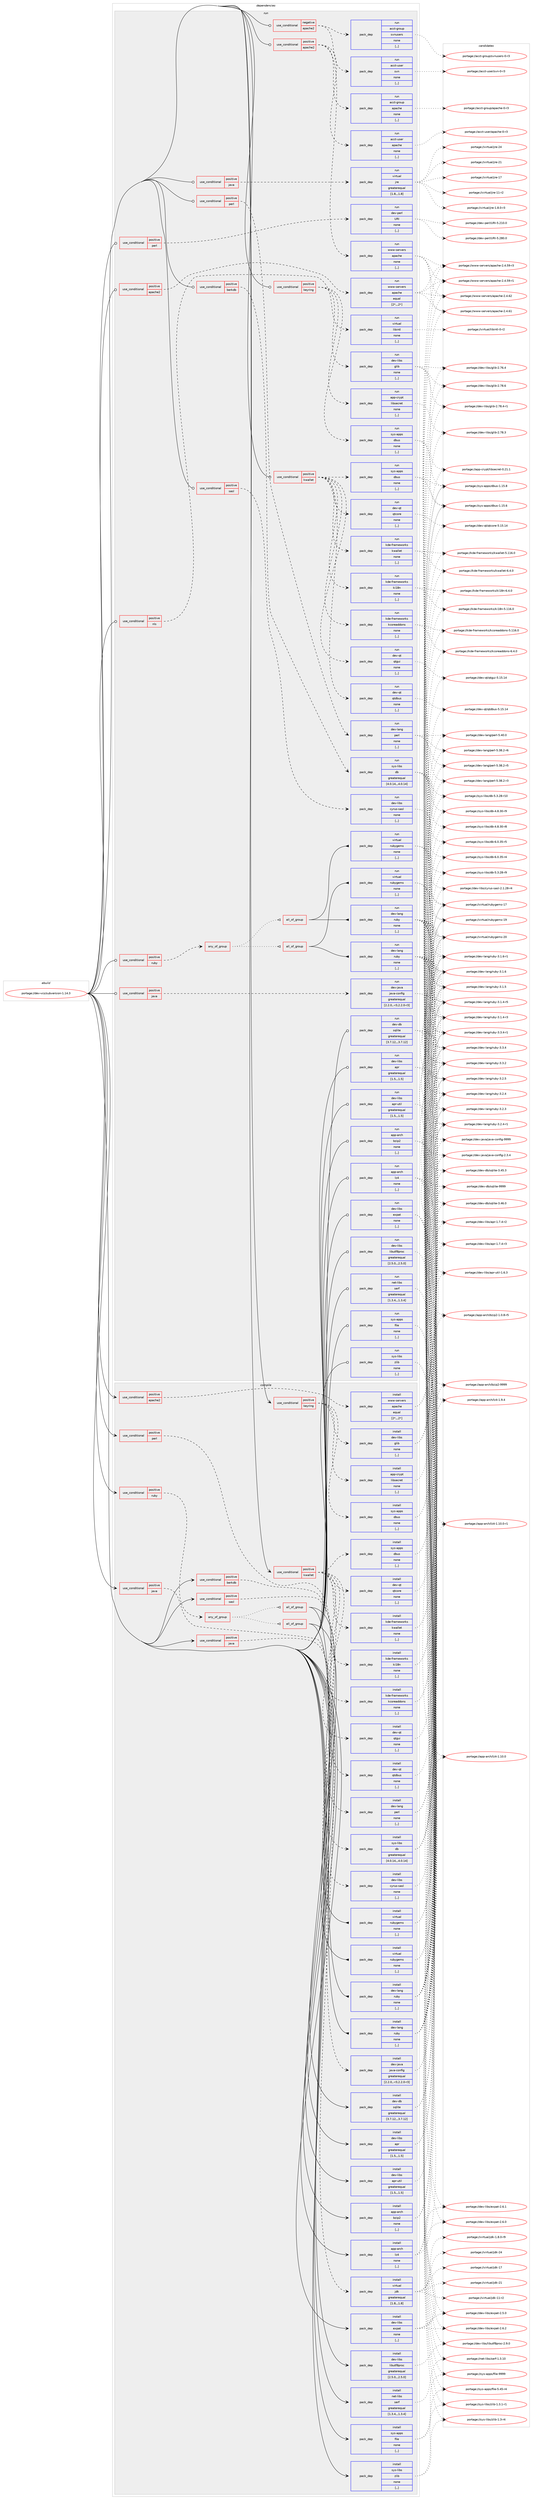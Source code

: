 digraph prolog {

# *************
# Graph options
# *************

newrank=true;
concentrate=true;
compound=true;
graph [rankdir=LR,fontname=Helvetica,fontsize=10,ranksep=1.5];#, ranksep=2.5, nodesep=0.2];
edge  [arrowhead=vee];
node  [fontname=Helvetica,fontsize=10];

# **********
# The ebuild
# **********

subgraph cluster_leftcol {
color=gray;
label=<<i>ebuild</i>>;
id [label="portage://dev-vcs/subversion-1.14.3", color=red, width=4, href="../dev-vcs/subversion-1.14.3.svg"];
}

# ****************
# The dependencies
# ****************

subgraph cluster_midcol {
color=gray;
label=<<i>dependencies</i>>;
subgraph cluster_compile {
fillcolor="#eeeeee";
style=filled;
label=<<i>compile</i>>;
subgraph cond62646 {
dependency222892 [label=<<TABLE BORDER="0" CELLBORDER="1" CELLSPACING="0" CELLPADDING="4"><TR><TD ROWSPAN="3" CELLPADDING="10">use_conditional</TD></TR><TR><TD>positive</TD></TR><TR><TD>apache2</TD></TR></TABLE>>, shape=none, color=red];
subgraph pack158783 {
dependency222893 [label=<<TABLE BORDER="0" CELLBORDER="1" CELLSPACING="0" CELLPADDING="4" WIDTH="220"><TR><TD ROWSPAN="6" CELLPADDING="30">pack_dep</TD></TR><TR><TD WIDTH="110">install</TD></TR><TR><TD>www-servers</TD></TR><TR><TD>apache</TD></TR><TR><TD>equal</TD></TR><TR><TD>[2*,,,2*]</TD></TR></TABLE>>, shape=none, color=blue];
}
dependency222892:e -> dependency222893:w [weight=20,style="dashed",arrowhead="vee"];
}
id:e -> dependency222892:w [weight=20,style="solid",arrowhead="vee"];
subgraph cond62647 {
dependency222894 [label=<<TABLE BORDER="0" CELLBORDER="1" CELLSPACING="0" CELLPADDING="4"><TR><TD ROWSPAN="3" CELLPADDING="10">use_conditional</TD></TR><TR><TD>positive</TD></TR><TR><TD>berkdb</TD></TR></TABLE>>, shape=none, color=red];
subgraph pack158784 {
dependency222895 [label=<<TABLE BORDER="0" CELLBORDER="1" CELLSPACING="0" CELLPADDING="4" WIDTH="220"><TR><TD ROWSPAN="6" CELLPADDING="30">pack_dep</TD></TR><TR><TD WIDTH="110">install</TD></TR><TR><TD>sys-libs</TD></TR><TR><TD>db</TD></TR><TR><TD>greaterequal</TD></TR><TR><TD>[4.0.14,,,4.0.14]</TD></TR></TABLE>>, shape=none, color=blue];
}
dependency222894:e -> dependency222895:w [weight=20,style="dashed",arrowhead="vee"];
}
id:e -> dependency222894:w [weight=20,style="solid",arrowhead="vee"];
subgraph cond62648 {
dependency222896 [label=<<TABLE BORDER="0" CELLBORDER="1" CELLSPACING="0" CELLPADDING="4"><TR><TD ROWSPAN="3" CELLPADDING="10">use_conditional</TD></TR><TR><TD>positive</TD></TR><TR><TD>java</TD></TR></TABLE>>, shape=none, color=red];
subgraph pack158785 {
dependency222897 [label=<<TABLE BORDER="0" CELLBORDER="1" CELLSPACING="0" CELLPADDING="4" WIDTH="220"><TR><TD ROWSPAN="6" CELLPADDING="30">pack_dep</TD></TR><TR><TD WIDTH="110">install</TD></TR><TR><TD>dev-java</TD></TR><TR><TD>java-config</TD></TR><TR><TD>greaterequal</TD></TR><TR><TD>[2.2.0,,-r3,2.2.0-r3]</TD></TR></TABLE>>, shape=none, color=blue];
}
dependency222896:e -> dependency222897:w [weight=20,style="dashed",arrowhead="vee"];
}
id:e -> dependency222896:w [weight=20,style="solid",arrowhead="vee"];
subgraph cond62649 {
dependency222898 [label=<<TABLE BORDER="0" CELLBORDER="1" CELLSPACING="0" CELLPADDING="4"><TR><TD ROWSPAN="3" CELLPADDING="10">use_conditional</TD></TR><TR><TD>positive</TD></TR><TR><TD>java</TD></TR></TABLE>>, shape=none, color=red];
subgraph pack158786 {
dependency222899 [label=<<TABLE BORDER="0" CELLBORDER="1" CELLSPACING="0" CELLPADDING="4" WIDTH="220"><TR><TD ROWSPAN="6" CELLPADDING="30">pack_dep</TD></TR><TR><TD WIDTH="110">install</TD></TR><TR><TD>virtual</TD></TR><TR><TD>jdk</TD></TR><TR><TD>greaterequal</TD></TR><TR><TD>[1.8,,,1.8]</TD></TR></TABLE>>, shape=none, color=blue];
}
dependency222898:e -> dependency222899:w [weight=20,style="dashed",arrowhead="vee"];
}
id:e -> dependency222898:w [weight=20,style="solid",arrowhead="vee"];
subgraph cond62650 {
dependency222900 [label=<<TABLE BORDER="0" CELLBORDER="1" CELLSPACING="0" CELLPADDING="4"><TR><TD ROWSPAN="3" CELLPADDING="10">use_conditional</TD></TR><TR><TD>positive</TD></TR><TR><TD>keyring</TD></TR></TABLE>>, shape=none, color=red];
subgraph pack158787 {
dependency222901 [label=<<TABLE BORDER="0" CELLBORDER="1" CELLSPACING="0" CELLPADDING="4" WIDTH="220"><TR><TD ROWSPAN="6" CELLPADDING="30">pack_dep</TD></TR><TR><TD WIDTH="110">install</TD></TR><TR><TD>dev-libs</TD></TR><TR><TD>glib</TD></TR><TR><TD>none</TD></TR><TR><TD>[,,]</TD></TR></TABLE>>, shape=none, color=blue];
}
dependency222900:e -> dependency222901:w [weight=20,style="dashed",arrowhead="vee"];
subgraph pack158788 {
dependency222902 [label=<<TABLE BORDER="0" CELLBORDER="1" CELLSPACING="0" CELLPADDING="4" WIDTH="220"><TR><TD ROWSPAN="6" CELLPADDING="30">pack_dep</TD></TR><TR><TD WIDTH="110">install</TD></TR><TR><TD>app-crypt</TD></TR><TR><TD>libsecret</TD></TR><TR><TD>none</TD></TR><TR><TD>[,,]</TD></TR></TABLE>>, shape=none, color=blue];
}
dependency222900:e -> dependency222902:w [weight=20,style="dashed",arrowhead="vee"];
subgraph pack158789 {
dependency222903 [label=<<TABLE BORDER="0" CELLBORDER="1" CELLSPACING="0" CELLPADDING="4" WIDTH="220"><TR><TD ROWSPAN="6" CELLPADDING="30">pack_dep</TD></TR><TR><TD WIDTH="110">install</TD></TR><TR><TD>sys-apps</TD></TR><TR><TD>dbus</TD></TR><TR><TD>none</TD></TR><TR><TD>[,,]</TD></TR></TABLE>>, shape=none, color=blue];
}
dependency222900:e -> dependency222903:w [weight=20,style="dashed",arrowhead="vee"];
}
id:e -> dependency222900:w [weight=20,style="solid",arrowhead="vee"];
subgraph cond62651 {
dependency222904 [label=<<TABLE BORDER="0" CELLBORDER="1" CELLSPACING="0" CELLPADDING="4"><TR><TD ROWSPAN="3" CELLPADDING="10">use_conditional</TD></TR><TR><TD>positive</TD></TR><TR><TD>kwallet</TD></TR></TABLE>>, shape=none, color=red];
subgraph pack158790 {
dependency222905 [label=<<TABLE BORDER="0" CELLBORDER="1" CELLSPACING="0" CELLPADDING="4" WIDTH="220"><TR><TD ROWSPAN="6" CELLPADDING="30">pack_dep</TD></TR><TR><TD WIDTH="110">install</TD></TR><TR><TD>dev-qt</TD></TR><TR><TD>qtcore</TD></TR><TR><TD>none</TD></TR><TR><TD>[,,]</TD></TR></TABLE>>, shape=none, color=blue];
}
dependency222904:e -> dependency222905:w [weight=20,style="dashed",arrowhead="vee"];
subgraph pack158791 {
dependency222906 [label=<<TABLE BORDER="0" CELLBORDER="1" CELLSPACING="0" CELLPADDING="4" WIDTH="220"><TR><TD ROWSPAN="6" CELLPADDING="30">pack_dep</TD></TR><TR><TD WIDTH="110">install</TD></TR><TR><TD>dev-qt</TD></TR><TR><TD>qtdbus</TD></TR><TR><TD>none</TD></TR><TR><TD>[,,]</TD></TR></TABLE>>, shape=none, color=blue];
}
dependency222904:e -> dependency222906:w [weight=20,style="dashed",arrowhead="vee"];
subgraph pack158792 {
dependency222907 [label=<<TABLE BORDER="0" CELLBORDER="1" CELLSPACING="0" CELLPADDING="4" WIDTH="220"><TR><TD ROWSPAN="6" CELLPADDING="30">pack_dep</TD></TR><TR><TD WIDTH="110">install</TD></TR><TR><TD>dev-qt</TD></TR><TR><TD>qtgui</TD></TR><TR><TD>none</TD></TR><TR><TD>[,,]</TD></TR></TABLE>>, shape=none, color=blue];
}
dependency222904:e -> dependency222907:w [weight=20,style="dashed",arrowhead="vee"];
subgraph pack158793 {
dependency222908 [label=<<TABLE BORDER="0" CELLBORDER="1" CELLSPACING="0" CELLPADDING="4" WIDTH="220"><TR><TD ROWSPAN="6" CELLPADDING="30">pack_dep</TD></TR><TR><TD WIDTH="110">install</TD></TR><TR><TD>kde-frameworks</TD></TR><TR><TD>kcoreaddons</TD></TR><TR><TD>none</TD></TR><TR><TD>[,,]</TD></TR></TABLE>>, shape=none, color=blue];
}
dependency222904:e -> dependency222908:w [weight=20,style="dashed",arrowhead="vee"];
subgraph pack158794 {
dependency222909 [label=<<TABLE BORDER="0" CELLBORDER="1" CELLSPACING="0" CELLPADDING="4" WIDTH="220"><TR><TD ROWSPAN="6" CELLPADDING="30">pack_dep</TD></TR><TR><TD WIDTH="110">install</TD></TR><TR><TD>kde-frameworks</TD></TR><TR><TD>ki18n</TD></TR><TR><TD>none</TD></TR><TR><TD>[,,]</TD></TR></TABLE>>, shape=none, color=blue];
}
dependency222904:e -> dependency222909:w [weight=20,style="dashed",arrowhead="vee"];
subgraph pack158795 {
dependency222910 [label=<<TABLE BORDER="0" CELLBORDER="1" CELLSPACING="0" CELLPADDING="4" WIDTH="220"><TR><TD ROWSPAN="6" CELLPADDING="30">pack_dep</TD></TR><TR><TD WIDTH="110">install</TD></TR><TR><TD>kde-frameworks</TD></TR><TR><TD>kwallet</TD></TR><TR><TD>none</TD></TR><TR><TD>[,,]</TD></TR></TABLE>>, shape=none, color=blue];
}
dependency222904:e -> dependency222910:w [weight=20,style="dashed",arrowhead="vee"];
subgraph pack158796 {
dependency222911 [label=<<TABLE BORDER="0" CELLBORDER="1" CELLSPACING="0" CELLPADDING="4" WIDTH="220"><TR><TD ROWSPAN="6" CELLPADDING="30">pack_dep</TD></TR><TR><TD WIDTH="110">install</TD></TR><TR><TD>sys-apps</TD></TR><TR><TD>dbus</TD></TR><TR><TD>none</TD></TR><TR><TD>[,,]</TD></TR></TABLE>>, shape=none, color=blue];
}
dependency222904:e -> dependency222911:w [weight=20,style="dashed",arrowhead="vee"];
}
id:e -> dependency222904:w [weight=20,style="solid",arrowhead="vee"];
subgraph cond62652 {
dependency222912 [label=<<TABLE BORDER="0" CELLBORDER="1" CELLSPACING="0" CELLPADDING="4"><TR><TD ROWSPAN="3" CELLPADDING="10">use_conditional</TD></TR><TR><TD>positive</TD></TR><TR><TD>perl</TD></TR></TABLE>>, shape=none, color=red];
subgraph pack158797 {
dependency222913 [label=<<TABLE BORDER="0" CELLBORDER="1" CELLSPACING="0" CELLPADDING="4" WIDTH="220"><TR><TD ROWSPAN="6" CELLPADDING="30">pack_dep</TD></TR><TR><TD WIDTH="110">install</TD></TR><TR><TD>dev-lang</TD></TR><TR><TD>perl</TD></TR><TR><TD>none</TD></TR><TR><TD>[,,]</TD></TR></TABLE>>, shape=none, color=blue];
}
dependency222912:e -> dependency222913:w [weight=20,style="dashed",arrowhead="vee"];
}
id:e -> dependency222912:w [weight=20,style="solid",arrowhead="vee"];
subgraph cond62653 {
dependency222914 [label=<<TABLE BORDER="0" CELLBORDER="1" CELLSPACING="0" CELLPADDING="4"><TR><TD ROWSPAN="3" CELLPADDING="10">use_conditional</TD></TR><TR><TD>positive</TD></TR><TR><TD>ruby</TD></TR></TABLE>>, shape=none, color=red];
subgraph any1309 {
dependency222915 [label=<<TABLE BORDER="0" CELLBORDER="1" CELLSPACING="0" CELLPADDING="4"><TR><TD CELLPADDING="10">any_of_group</TD></TR></TABLE>>, shape=none, color=red];subgraph all157 {
dependency222916 [label=<<TABLE BORDER="0" CELLBORDER="1" CELLSPACING="0" CELLPADDING="4"><TR><TD CELLPADDING="10">all_of_group</TD></TR></TABLE>>, shape=none, color=red];subgraph pack158798 {
dependency222917 [label=<<TABLE BORDER="0" CELLBORDER="1" CELLSPACING="0" CELLPADDING="4" WIDTH="220"><TR><TD ROWSPAN="6" CELLPADDING="30">pack_dep</TD></TR><TR><TD WIDTH="110">install</TD></TR><TR><TD>dev-lang</TD></TR><TR><TD>ruby</TD></TR><TR><TD>none</TD></TR><TR><TD>[,,]</TD></TR></TABLE>>, shape=none, color=blue];
}
dependency222916:e -> dependency222917:w [weight=20,style="solid",arrowhead="inv"];
subgraph pack158799 {
dependency222918 [label=<<TABLE BORDER="0" CELLBORDER="1" CELLSPACING="0" CELLPADDING="4" WIDTH="220"><TR><TD ROWSPAN="6" CELLPADDING="30">pack_dep</TD></TR><TR><TD WIDTH="110">install</TD></TR><TR><TD>virtual</TD></TR><TR><TD>rubygems</TD></TR><TR><TD>none</TD></TR><TR><TD>[,,]</TD></TR></TABLE>>, shape=none, color=blue];
}
dependency222916:e -> dependency222918:w [weight=20,style="solid",arrowhead="inv"];
}
dependency222915:e -> dependency222916:w [weight=20,style="dotted",arrowhead="oinv"];
subgraph all158 {
dependency222919 [label=<<TABLE BORDER="0" CELLBORDER="1" CELLSPACING="0" CELLPADDING="4"><TR><TD CELLPADDING="10">all_of_group</TD></TR></TABLE>>, shape=none, color=red];subgraph pack158800 {
dependency222920 [label=<<TABLE BORDER="0" CELLBORDER="1" CELLSPACING="0" CELLPADDING="4" WIDTH="220"><TR><TD ROWSPAN="6" CELLPADDING="30">pack_dep</TD></TR><TR><TD WIDTH="110">install</TD></TR><TR><TD>dev-lang</TD></TR><TR><TD>ruby</TD></TR><TR><TD>none</TD></TR><TR><TD>[,,]</TD></TR></TABLE>>, shape=none, color=blue];
}
dependency222919:e -> dependency222920:w [weight=20,style="solid",arrowhead="inv"];
subgraph pack158801 {
dependency222921 [label=<<TABLE BORDER="0" CELLBORDER="1" CELLSPACING="0" CELLPADDING="4" WIDTH="220"><TR><TD ROWSPAN="6" CELLPADDING="30">pack_dep</TD></TR><TR><TD WIDTH="110">install</TD></TR><TR><TD>virtual</TD></TR><TR><TD>rubygems</TD></TR><TR><TD>none</TD></TR><TR><TD>[,,]</TD></TR></TABLE>>, shape=none, color=blue];
}
dependency222919:e -> dependency222921:w [weight=20,style="solid",arrowhead="inv"];
}
dependency222915:e -> dependency222919:w [weight=20,style="dotted",arrowhead="oinv"];
}
dependency222914:e -> dependency222915:w [weight=20,style="dashed",arrowhead="vee"];
}
id:e -> dependency222914:w [weight=20,style="solid",arrowhead="vee"];
subgraph cond62654 {
dependency222922 [label=<<TABLE BORDER="0" CELLBORDER="1" CELLSPACING="0" CELLPADDING="4"><TR><TD ROWSPAN="3" CELLPADDING="10">use_conditional</TD></TR><TR><TD>positive</TD></TR><TR><TD>sasl</TD></TR></TABLE>>, shape=none, color=red];
subgraph pack158802 {
dependency222923 [label=<<TABLE BORDER="0" CELLBORDER="1" CELLSPACING="0" CELLPADDING="4" WIDTH="220"><TR><TD ROWSPAN="6" CELLPADDING="30">pack_dep</TD></TR><TR><TD WIDTH="110">install</TD></TR><TR><TD>dev-libs</TD></TR><TR><TD>cyrus-sasl</TD></TR><TR><TD>none</TD></TR><TR><TD>[,,]</TD></TR></TABLE>>, shape=none, color=blue];
}
dependency222922:e -> dependency222923:w [weight=20,style="dashed",arrowhead="vee"];
}
id:e -> dependency222922:w [weight=20,style="solid",arrowhead="vee"];
subgraph pack158803 {
dependency222924 [label=<<TABLE BORDER="0" CELLBORDER="1" CELLSPACING="0" CELLPADDING="4" WIDTH="220"><TR><TD ROWSPAN="6" CELLPADDING="30">pack_dep</TD></TR><TR><TD WIDTH="110">install</TD></TR><TR><TD>app-arch</TD></TR><TR><TD>bzip2</TD></TR><TR><TD>none</TD></TR><TR><TD>[,,]</TD></TR></TABLE>>, shape=none, color=blue];
}
id:e -> dependency222924:w [weight=20,style="solid",arrowhead="vee"];
subgraph pack158804 {
dependency222925 [label=<<TABLE BORDER="0" CELLBORDER="1" CELLSPACING="0" CELLPADDING="4" WIDTH="220"><TR><TD ROWSPAN="6" CELLPADDING="30">pack_dep</TD></TR><TR><TD WIDTH="110">install</TD></TR><TR><TD>app-arch</TD></TR><TR><TD>lz4</TD></TR><TR><TD>none</TD></TR><TR><TD>[,,]</TD></TR></TABLE>>, shape=none, color=blue];
}
id:e -> dependency222925:w [weight=20,style="solid",arrowhead="vee"];
subgraph pack158805 {
dependency222926 [label=<<TABLE BORDER="0" CELLBORDER="1" CELLSPACING="0" CELLPADDING="4" WIDTH="220"><TR><TD ROWSPAN="6" CELLPADDING="30">pack_dep</TD></TR><TR><TD WIDTH="110">install</TD></TR><TR><TD>dev-db</TD></TR><TR><TD>sqlite</TD></TR><TR><TD>greaterequal</TD></TR><TR><TD>[3.7.12,,,3.7.12]</TD></TR></TABLE>>, shape=none, color=blue];
}
id:e -> dependency222926:w [weight=20,style="solid",arrowhead="vee"];
subgraph pack158806 {
dependency222927 [label=<<TABLE BORDER="0" CELLBORDER="1" CELLSPACING="0" CELLPADDING="4" WIDTH="220"><TR><TD ROWSPAN="6" CELLPADDING="30">pack_dep</TD></TR><TR><TD WIDTH="110">install</TD></TR><TR><TD>dev-libs</TD></TR><TR><TD>apr</TD></TR><TR><TD>greaterequal</TD></TR><TR><TD>[1.5,,,1.5]</TD></TR></TABLE>>, shape=none, color=blue];
}
id:e -> dependency222927:w [weight=20,style="solid",arrowhead="vee"];
subgraph pack158807 {
dependency222928 [label=<<TABLE BORDER="0" CELLBORDER="1" CELLSPACING="0" CELLPADDING="4" WIDTH="220"><TR><TD ROWSPAN="6" CELLPADDING="30">pack_dep</TD></TR><TR><TD WIDTH="110">install</TD></TR><TR><TD>dev-libs</TD></TR><TR><TD>apr-util</TD></TR><TR><TD>greaterequal</TD></TR><TR><TD>[1.5,,,1.5]</TD></TR></TABLE>>, shape=none, color=blue];
}
id:e -> dependency222928:w [weight=20,style="solid",arrowhead="vee"];
subgraph pack158808 {
dependency222929 [label=<<TABLE BORDER="0" CELLBORDER="1" CELLSPACING="0" CELLPADDING="4" WIDTH="220"><TR><TD ROWSPAN="6" CELLPADDING="30">pack_dep</TD></TR><TR><TD WIDTH="110">install</TD></TR><TR><TD>dev-libs</TD></TR><TR><TD>expat</TD></TR><TR><TD>none</TD></TR><TR><TD>[,,]</TD></TR></TABLE>>, shape=none, color=blue];
}
id:e -> dependency222929:w [weight=20,style="solid",arrowhead="vee"];
subgraph pack158809 {
dependency222930 [label=<<TABLE BORDER="0" CELLBORDER="1" CELLSPACING="0" CELLPADDING="4" WIDTH="220"><TR><TD ROWSPAN="6" CELLPADDING="30">pack_dep</TD></TR><TR><TD WIDTH="110">install</TD></TR><TR><TD>dev-libs</TD></TR><TR><TD>libutf8proc</TD></TR><TR><TD>greaterequal</TD></TR><TR><TD>[2.5.0,,,2.5.0]</TD></TR></TABLE>>, shape=none, color=blue];
}
id:e -> dependency222930:w [weight=20,style="solid",arrowhead="vee"];
subgraph pack158810 {
dependency222931 [label=<<TABLE BORDER="0" CELLBORDER="1" CELLSPACING="0" CELLPADDING="4" WIDTH="220"><TR><TD ROWSPAN="6" CELLPADDING="30">pack_dep</TD></TR><TR><TD WIDTH="110">install</TD></TR><TR><TD>net-libs</TD></TR><TR><TD>serf</TD></TR><TR><TD>greaterequal</TD></TR><TR><TD>[1.3.4,,,1.3.4]</TD></TR></TABLE>>, shape=none, color=blue];
}
id:e -> dependency222931:w [weight=20,style="solid",arrowhead="vee"];
subgraph pack158811 {
dependency222932 [label=<<TABLE BORDER="0" CELLBORDER="1" CELLSPACING="0" CELLPADDING="4" WIDTH="220"><TR><TD ROWSPAN="6" CELLPADDING="30">pack_dep</TD></TR><TR><TD WIDTH="110">install</TD></TR><TR><TD>sys-apps</TD></TR><TR><TD>file</TD></TR><TR><TD>none</TD></TR><TR><TD>[,,]</TD></TR></TABLE>>, shape=none, color=blue];
}
id:e -> dependency222932:w [weight=20,style="solid",arrowhead="vee"];
subgraph pack158812 {
dependency222933 [label=<<TABLE BORDER="0" CELLBORDER="1" CELLSPACING="0" CELLPADDING="4" WIDTH="220"><TR><TD ROWSPAN="6" CELLPADDING="30">pack_dep</TD></TR><TR><TD WIDTH="110">install</TD></TR><TR><TD>sys-libs</TD></TR><TR><TD>zlib</TD></TR><TR><TD>none</TD></TR><TR><TD>[,,]</TD></TR></TABLE>>, shape=none, color=blue];
}
id:e -> dependency222933:w [weight=20,style="solid",arrowhead="vee"];
}
subgraph cluster_compileandrun {
fillcolor="#eeeeee";
style=filled;
label=<<i>compile and run</i>>;
}
subgraph cluster_run {
fillcolor="#eeeeee";
style=filled;
label=<<i>run</i>>;
subgraph cond62655 {
dependency222934 [label=<<TABLE BORDER="0" CELLBORDER="1" CELLSPACING="0" CELLPADDING="4"><TR><TD ROWSPAN="3" CELLPADDING="10">use_conditional</TD></TR><TR><TD>negative</TD></TR><TR><TD>apache2</TD></TR></TABLE>>, shape=none, color=red];
subgraph pack158813 {
dependency222935 [label=<<TABLE BORDER="0" CELLBORDER="1" CELLSPACING="0" CELLPADDING="4" WIDTH="220"><TR><TD ROWSPAN="6" CELLPADDING="30">pack_dep</TD></TR><TR><TD WIDTH="110">run</TD></TR><TR><TD>acct-group</TD></TR><TR><TD>svnusers</TD></TR><TR><TD>none</TD></TR><TR><TD>[,,]</TD></TR></TABLE>>, shape=none, color=blue];
}
dependency222934:e -> dependency222935:w [weight=20,style="dashed",arrowhead="vee"];
subgraph pack158814 {
dependency222936 [label=<<TABLE BORDER="0" CELLBORDER="1" CELLSPACING="0" CELLPADDING="4" WIDTH="220"><TR><TD ROWSPAN="6" CELLPADDING="30">pack_dep</TD></TR><TR><TD WIDTH="110">run</TD></TR><TR><TD>acct-user</TD></TR><TR><TD>svn</TD></TR><TR><TD>none</TD></TR><TR><TD>[,,]</TD></TR></TABLE>>, shape=none, color=blue];
}
dependency222934:e -> dependency222936:w [weight=20,style="dashed",arrowhead="vee"];
}
id:e -> dependency222934:w [weight=20,style="solid",arrowhead="odot"];
subgraph cond62656 {
dependency222937 [label=<<TABLE BORDER="0" CELLBORDER="1" CELLSPACING="0" CELLPADDING="4"><TR><TD ROWSPAN="3" CELLPADDING="10">use_conditional</TD></TR><TR><TD>positive</TD></TR><TR><TD>apache2</TD></TR></TABLE>>, shape=none, color=red];
subgraph pack158815 {
dependency222938 [label=<<TABLE BORDER="0" CELLBORDER="1" CELLSPACING="0" CELLPADDING="4" WIDTH="220"><TR><TD ROWSPAN="6" CELLPADDING="30">pack_dep</TD></TR><TR><TD WIDTH="110">run</TD></TR><TR><TD>acct-group</TD></TR><TR><TD>apache</TD></TR><TR><TD>none</TD></TR><TR><TD>[,,]</TD></TR></TABLE>>, shape=none, color=blue];
}
dependency222937:e -> dependency222938:w [weight=20,style="dashed",arrowhead="vee"];
subgraph pack158816 {
dependency222939 [label=<<TABLE BORDER="0" CELLBORDER="1" CELLSPACING="0" CELLPADDING="4" WIDTH="220"><TR><TD ROWSPAN="6" CELLPADDING="30">pack_dep</TD></TR><TR><TD WIDTH="110">run</TD></TR><TR><TD>acct-user</TD></TR><TR><TD>apache</TD></TR><TR><TD>none</TD></TR><TR><TD>[,,]</TD></TR></TABLE>>, shape=none, color=blue];
}
dependency222937:e -> dependency222939:w [weight=20,style="dashed",arrowhead="vee"];
subgraph pack158817 {
dependency222940 [label=<<TABLE BORDER="0" CELLBORDER="1" CELLSPACING="0" CELLPADDING="4" WIDTH="220"><TR><TD ROWSPAN="6" CELLPADDING="30">pack_dep</TD></TR><TR><TD WIDTH="110">run</TD></TR><TR><TD>www-servers</TD></TR><TR><TD>apache</TD></TR><TR><TD>none</TD></TR><TR><TD>[,,]</TD></TR></TABLE>>, shape=none, color=blue];
}
dependency222937:e -> dependency222940:w [weight=20,style="dashed",arrowhead="vee"];
}
id:e -> dependency222937:w [weight=20,style="solid",arrowhead="odot"];
subgraph cond62657 {
dependency222941 [label=<<TABLE BORDER="0" CELLBORDER="1" CELLSPACING="0" CELLPADDING="4"><TR><TD ROWSPAN="3" CELLPADDING="10">use_conditional</TD></TR><TR><TD>positive</TD></TR><TR><TD>apache2</TD></TR></TABLE>>, shape=none, color=red];
subgraph pack158818 {
dependency222942 [label=<<TABLE BORDER="0" CELLBORDER="1" CELLSPACING="0" CELLPADDING="4" WIDTH="220"><TR><TD ROWSPAN="6" CELLPADDING="30">pack_dep</TD></TR><TR><TD WIDTH="110">run</TD></TR><TR><TD>www-servers</TD></TR><TR><TD>apache</TD></TR><TR><TD>equal</TD></TR><TR><TD>[2*,,,2*]</TD></TR></TABLE>>, shape=none, color=blue];
}
dependency222941:e -> dependency222942:w [weight=20,style="dashed",arrowhead="vee"];
}
id:e -> dependency222941:w [weight=20,style="solid",arrowhead="odot"];
subgraph cond62658 {
dependency222943 [label=<<TABLE BORDER="0" CELLBORDER="1" CELLSPACING="0" CELLPADDING="4"><TR><TD ROWSPAN="3" CELLPADDING="10">use_conditional</TD></TR><TR><TD>positive</TD></TR><TR><TD>berkdb</TD></TR></TABLE>>, shape=none, color=red];
subgraph pack158819 {
dependency222944 [label=<<TABLE BORDER="0" CELLBORDER="1" CELLSPACING="0" CELLPADDING="4" WIDTH="220"><TR><TD ROWSPAN="6" CELLPADDING="30">pack_dep</TD></TR><TR><TD WIDTH="110">run</TD></TR><TR><TD>sys-libs</TD></TR><TR><TD>db</TD></TR><TR><TD>greaterequal</TD></TR><TR><TD>[4.0.14,,,4.0.14]</TD></TR></TABLE>>, shape=none, color=blue];
}
dependency222943:e -> dependency222944:w [weight=20,style="dashed",arrowhead="vee"];
}
id:e -> dependency222943:w [weight=20,style="solid",arrowhead="odot"];
subgraph cond62659 {
dependency222945 [label=<<TABLE BORDER="0" CELLBORDER="1" CELLSPACING="0" CELLPADDING="4"><TR><TD ROWSPAN="3" CELLPADDING="10">use_conditional</TD></TR><TR><TD>positive</TD></TR><TR><TD>java</TD></TR></TABLE>>, shape=none, color=red];
subgraph pack158820 {
dependency222946 [label=<<TABLE BORDER="0" CELLBORDER="1" CELLSPACING="0" CELLPADDING="4" WIDTH="220"><TR><TD ROWSPAN="6" CELLPADDING="30">pack_dep</TD></TR><TR><TD WIDTH="110">run</TD></TR><TR><TD>dev-java</TD></TR><TR><TD>java-config</TD></TR><TR><TD>greaterequal</TD></TR><TR><TD>[2.2.0,,-r3,2.2.0-r3]</TD></TR></TABLE>>, shape=none, color=blue];
}
dependency222945:e -> dependency222946:w [weight=20,style="dashed",arrowhead="vee"];
}
id:e -> dependency222945:w [weight=20,style="solid",arrowhead="odot"];
subgraph cond62660 {
dependency222947 [label=<<TABLE BORDER="0" CELLBORDER="1" CELLSPACING="0" CELLPADDING="4"><TR><TD ROWSPAN="3" CELLPADDING="10">use_conditional</TD></TR><TR><TD>positive</TD></TR><TR><TD>java</TD></TR></TABLE>>, shape=none, color=red];
subgraph pack158821 {
dependency222948 [label=<<TABLE BORDER="0" CELLBORDER="1" CELLSPACING="0" CELLPADDING="4" WIDTH="220"><TR><TD ROWSPAN="6" CELLPADDING="30">pack_dep</TD></TR><TR><TD WIDTH="110">run</TD></TR><TR><TD>virtual</TD></TR><TR><TD>jre</TD></TR><TR><TD>greaterequal</TD></TR><TR><TD>[1.8,,,1.8]</TD></TR></TABLE>>, shape=none, color=blue];
}
dependency222947:e -> dependency222948:w [weight=20,style="dashed",arrowhead="vee"];
}
id:e -> dependency222947:w [weight=20,style="solid",arrowhead="odot"];
subgraph cond62661 {
dependency222949 [label=<<TABLE BORDER="0" CELLBORDER="1" CELLSPACING="0" CELLPADDING="4"><TR><TD ROWSPAN="3" CELLPADDING="10">use_conditional</TD></TR><TR><TD>positive</TD></TR><TR><TD>keyring</TD></TR></TABLE>>, shape=none, color=red];
subgraph pack158822 {
dependency222950 [label=<<TABLE BORDER="0" CELLBORDER="1" CELLSPACING="0" CELLPADDING="4" WIDTH="220"><TR><TD ROWSPAN="6" CELLPADDING="30">pack_dep</TD></TR><TR><TD WIDTH="110">run</TD></TR><TR><TD>dev-libs</TD></TR><TR><TD>glib</TD></TR><TR><TD>none</TD></TR><TR><TD>[,,]</TD></TR></TABLE>>, shape=none, color=blue];
}
dependency222949:e -> dependency222950:w [weight=20,style="dashed",arrowhead="vee"];
subgraph pack158823 {
dependency222951 [label=<<TABLE BORDER="0" CELLBORDER="1" CELLSPACING="0" CELLPADDING="4" WIDTH="220"><TR><TD ROWSPAN="6" CELLPADDING="30">pack_dep</TD></TR><TR><TD WIDTH="110">run</TD></TR><TR><TD>app-crypt</TD></TR><TR><TD>libsecret</TD></TR><TR><TD>none</TD></TR><TR><TD>[,,]</TD></TR></TABLE>>, shape=none, color=blue];
}
dependency222949:e -> dependency222951:w [weight=20,style="dashed",arrowhead="vee"];
subgraph pack158824 {
dependency222952 [label=<<TABLE BORDER="0" CELLBORDER="1" CELLSPACING="0" CELLPADDING="4" WIDTH="220"><TR><TD ROWSPAN="6" CELLPADDING="30">pack_dep</TD></TR><TR><TD WIDTH="110">run</TD></TR><TR><TD>sys-apps</TD></TR><TR><TD>dbus</TD></TR><TR><TD>none</TD></TR><TR><TD>[,,]</TD></TR></TABLE>>, shape=none, color=blue];
}
dependency222949:e -> dependency222952:w [weight=20,style="dashed",arrowhead="vee"];
}
id:e -> dependency222949:w [weight=20,style="solid",arrowhead="odot"];
subgraph cond62662 {
dependency222953 [label=<<TABLE BORDER="0" CELLBORDER="1" CELLSPACING="0" CELLPADDING="4"><TR><TD ROWSPAN="3" CELLPADDING="10">use_conditional</TD></TR><TR><TD>positive</TD></TR><TR><TD>kwallet</TD></TR></TABLE>>, shape=none, color=red];
subgraph pack158825 {
dependency222954 [label=<<TABLE BORDER="0" CELLBORDER="1" CELLSPACING="0" CELLPADDING="4" WIDTH="220"><TR><TD ROWSPAN="6" CELLPADDING="30">pack_dep</TD></TR><TR><TD WIDTH="110">run</TD></TR><TR><TD>dev-qt</TD></TR><TR><TD>qtcore</TD></TR><TR><TD>none</TD></TR><TR><TD>[,,]</TD></TR></TABLE>>, shape=none, color=blue];
}
dependency222953:e -> dependency222954:w [weight=20,style="dashed",arrowhead="vee"];
subgraph pack158826 {
dependency222955 [label=<<TABLE BORDER="0" CELLBORDER="1" CELLSPACING="0" CELLPADDING="4" WIDTH="220"><TR><TD ROWSPAN="6" CELLPADDING="30">pack_dep</TD></TR><TR><TD WIDTH="110">run</TD></TR><TR><TD>dev-qt</TD></TR><TR><TD>qtdbus</TD></TR><TR><TD>none</TD></TR><TR><TD>[,,]</TD></TR></TABLE>>, shape=none, color=blue];
}
dependency222953:e -> dependency222955:w [weight=20,style="dashed",arrowhead="vee"];
subgraph pack158827 {
dependency222956 [label=<<TABLE BORDER="0" CELLBORDER="1" CELLSPACING="0" CELLPADDING="4" WIDTH="220"><TR><TD ROWSPAN="6" CELLPADDING="30">pack_dep</TD></TR><TR><TD WIDTH="110">run</TD></TR><TR><TD>dev-qt</TD></TR><TR><TD>qtgui</TD></TR><TR><TD>none</TD></TR><TR><TD>[,,]</TD></TR></TABLE>>, shape=none, color=blue];
}
dependency222953:e -> dependency222956:w [weight=20,style="dashed",arrowhead="vee"];
subgraph pack158828 {
dependency222957 [label=<<TABLE BORDER="0" CELLBORDER="1" CELLSPACING="0" CELLPADDING="4" WIDTH="220"><TR><TD ROWSPAN="6" CELLPADDING="30">pack_dep</TD></TR><TR><TD WIDTH="110">run</TD></TR><TR><TD>kde-frameworks</TD></TR><TR><TD>kcoreaddons</TD></TR><TR><TD>none</TD></TR><TR><TD>[,,]</TD></TR></TABLE>>, shape=none, color=blue];
}
dependency222953:e -> dependency222957:w [weight=20,style="dashed",arrowhead="vee"];
subgraph pack158829 {
dependency222958 [label=<<TABLE BORDER="0" CELLBORDER="1" CELLSPACING="0" CELLPADDING="4" WIDTH="220"><TR><TD ROWSPAN="6" CELLPADDING="30">pack_dep</TD></TR><TR><TD WIDTH="110">run</TD></TR><TR><TD>kde-frameworks</TD></TR><TR><TD>ki18n</TD></TR><TR><TD>none</TD></TR><TR><TD>[,,]</TD></TR></TABLE>>, shape=none, color=blue];
}
dependency222953:e -> dependency222958:w [weight=20,style="dashed",arrowhead="vee"];
subgraph pack158830 {
dependency222959 [label=<<TABLE BORDER="0" CELLBORDER="1" CELLSPACING="0" CELLPADDING="4" WIDTH="220"><TR><TD ROWSPAN="6" CELLPADDING="30">pack_dep</TD></TR><TR><TD WIDTH="110">run</TD></TR><TR><TD>kde-frameworks</TD></TR><TR><TD>kwallet</TD></TR><TR><TD>none</TD></TR><TR><TD>[,,]</TD></TR></TABLE>>, shape=none, color=blue];
}
dependency222953:e -> dependency222959:w [weight=20,style="dashed",arrowhead="vee"];
subgraph pack158831 {
dependency222960 [label=<<TABLE BORDER="0" CELLBORDER="1" CELLSPACING="0" CELLPADDING="4" WIDTH="220"><TR><TD ROWSPAN="6" CELLPADDING="30">pack_dep</TD></TR><TR><TD WIDTH="110">run</TD></TR><TR><TD>sys-apps</TD></TR><TR><TD>dbus</TD></TR><TR><TD>none</TD></TR><TR><TD>[,,]</TD></TR></TABLE>>, shape=none, color=blue];
}
dependency222953:e -> dependency222960:w [weight=20,style="dashed",arrowhead="vee"];
}
id:e -> dependency222953:w [weight=20,style="solid",arrowhead="odot"];
subgraph cond62663 {
dependency222961 [label=<<TABLE BORDER="0" CELLBORDER="1" CELLSPACING="0" CELLPADDING="4"><TR><TD ROWSPAN="3" CELLPADDING="10">use_conditional</TD></TR><TR><TD>positive</TD></TR><TR><TD>nls</TD></TR></TABLE>>, shape=none, color=red];
subgraph pack158832 {
dependency222962 [label=<<TABLE BORDER="0" CELLBORDER="1" CELLSPACING="0" CELLPADDING="4" WIDTH="220"><TR><TD ROWSPAN="6" CELLPADDING="30">pack_dep</TD></TR><TR><TD WIDTH="110">run</TD></TR><TR><TD>virtual</TD></TR><TR><TD>libintl</TD></TR><TR><TD>none</TD></TR><TR><TD>[,,]</TD></TR></TABLE>>, shape=none, color=blue];
}
dependency222961:e -> dependency222962:w [weight=20,style="dashed",arrowhead="vee"];
}
id:e -> dependency222961:w [weight=20,style="solid",arrowhead="odot"];
subgraph cond62664 {
dependency222963 [label=<<TABLE BORDER="0" CELLBORDER="1" CELLSPACING="0" CELLPADDING="4"><TR><TD ROWSPAN="3" CELLPADDING="10">use_conditional</TD></TR><TR><TD>positive</TD></TR><TR><TD>perl</TD></TR></TABLE>>, shape=none, color=red];
subgraph pack158833 {
dependency222964 [label=<<TABLE BORDER="0" CELLBORDER="1" CELLSPACING="0" CELLPADDING="4" WIDTH="220"><TR><TD ROWSPAN="6" CELLPADDING="30">pack_dep</TD></TR><TR><TD WIDTH="110">run</TD></TR><TR><TD>dev-lang</TD></TR><TR><TD>perl</TD></TR><TR><TD>none</TD></TR><TR><TD>[,,]</TD></TR></TABLE>>, shape=none, color=blue];
}
dependency222963:e -> dependency222964:w [weight=20,style="dashed",arrowhead="vee"];
}
id:e -> dependency222963:w [weight=20,style="solid",arrowhead="odot"];
subgraph cond62665 {
dependency222965 [label=<<TABLE BORDER="0" CELLBORDER="1" CELLSPACING="0" CELLPADDING="4"><TR><TD ROWSPAN="3" CELLPADDING="10">use_conditional</TD></TR><TR><TD>positive</TD></TR><TR><TD>perl</TD></TR></TABLE>>, shape=none, color=red];
subgraph pack158834 {
dependency222966 [label=<<TABLE BORDER="0" CELLBORDER="1" CELLSPACING="0" CELLPADDING="4" WIDTH="220"><TR><TD ROWSPAN="6" CELLPADDING="30">pack_dep</TD></TR><TR><TD WIDTH="110">run</TD></TR><TR><TD>dev-perl</TD></TR><TR><TD>URI</TD></TR><TR><TD>none</TD></TR><TR><TD>[,,]</TD></TR></TABLE>>, shape=none, color=blue];
}
dependency222965:e -> dependency222966:w [weight=20,style="dashed",arrowhead="vee"];
}
id:e -> dependency222965:w [weight=20,style="solid",arrowhead="odot"];
subgraph cond62666 {
dependency222967 [label=<<TABLE BORDER="0" CELLBORDER="1" CELLSPACING="0" CELLPADDING="4"><TR><TD ROWSPAN="3" CELLPADDING="10">use_conditional</TD></TR><TR><TD>positive</TD></TR><TR><TD>ruby</TD></TR></TABLE>>, shape=none, color=red];
subgraph any1310 {
dependency222968 [label=<<TABLE BORDER="0" CELLBORDER="1" CELLSPACING="0" CELLPADDING="4"><TR><TD CELLPADDING="10">any_of_group</TD></TR></TABLE>>, shape=none, color=red];subgraph all159 {
dependency222969 [label=<<TABLE BORDER="0" CELLBORDER="1" CELLSPACING="0" CELLPADDING="4"><TR><TD CELLPADDING="10">all_of_group</TD></TR></TABLE>>, shape=none, color=red];subgraph pack158835 {
dependency222970 [label=<<TABLE BORDER="0" CELLBORDER="1" CELLSPACING="0" CELLPADDING="4" WIDTH="220"><TR><TD ROWSPAN="6" CELLPADDING="30">pack_dep</TD></TR><TR><TD WIDTH="110">run</TD></TR><TR><TD>dev-lang</TD></TR><TR><TD>ruby</TD></TR><TR><TD>none</TD></TR><TR><TD>[,,]</TD></TR></TABLE>>, shape=none, color=blue];
}
dependency222969:e -> dependency222970:w [weight=20,style="solid",arrowhead="inv"];
subgraph pack158836 {
dependency222971 [label=<<TABLE BORDER="0" CELLBORDER="1" CELLSPACING="0" CELLPADDING="4" WIDTH="220"><TR><TD ROWSPAN="6" CELLPADDING="30">pack_dep</TD></TR><TR><TD WIDTH="110">run</TD></TR><TR><TD>virtual</TD></TR><TR><TD>rubygems</TD></TR><TR><TD>none</TD></TR><TR><TD>[,,]</TD></TR></TABLE>>, shape=none, color=blue];
}
dependency222969:e -> dependency222971:w [weight=20,style="solid",arrowhead="inv"];
}
dependency222968:e -> dependency222969:w [weight=20,style="dotted",arrowhead="oinv"];
subgraph all160 {
dependency222972 [label=<<TABLE BORDER="0" CELLBORDER="1" CELLSPACING="0" CELLPADDING="4"><TR><TD CELLPADDING="10">all_of_group</TD></TR></TABLE>>, shape=none, color=red];subgraph pack158837 {
dependency222973 [label=<<TABLE BORDER="0" CELLBORDER="1" CELLSPACING="0" CELLPADDING="4" WIDTH="220"><TR><TD ROWSPAN="6" CELLPADDING="30">pack_dep</TD></TR><TR><TD WIDTH="110">run</TD></TR><TR><TD>dev-lang</TD></TR><TR><TD>ruby</TD></TR><TR><TD>none</TD></TR><TR><TD>[,,]</TD></TR></TABLE>>, shape=none, color=blue];
}
dependency222972:e -> dependency222973:w [weight=20,style="solid",arrowhead="inv"];
subgraph pack158838 {
dependency222974 [label=<<TABLE BORDER="0" CELLBORDER="1" CELLSPACING="0" CELLPADDING="4" WIDTH="220"><TR><TD ROWSPAN="6" CELLPADDING="30">pack_dep</TD></TR><TR><TD WIDTH="110">run</TD></TR><TR><TD>virtual</TD></TR><TR><TD>rubygems</TD></TR><TR><TD>none</TD></TR><TR><TD>[,,]</TD></TR></TABLE>>, shape=none, color=blue];
}
dependency222972:e -> dependency222974:w [weight=20,style="solid",arrowhead="inv"];
}
dependency222968:e -> dependency222972:w [weight=20,style="dotted",arrowhead="oinv"];
}
dependency222967:e -> dependency222968:w [weight=20,style="dashed",arrowhead="vee"];
}
id:e -> dependency222967:w [weight=20,style="solid",arrowhead="odot"];
subgraph cond62667 {
dependency222975 [label=<<TABLE BORDER="0" CELLBORDER="1" CELLSPACING="0" CELLPADDING="4"><TR><TD ROWSPAN="3" CELLPADDING="10">use_conditional</TD></TR><TR><TD>positive</TD></TR><TR><TD>sasl</TD></TR></TABLE>>, shape=none, color=red];
subgraph pack158839 {
dependency222976 [label=<<TABLE BORDER="0" CELLBORDER="1" CELLSPACING="0" CELLPADDING="4" WIDTH="220"><TR><TD ROWSPAN="6" CELLPADDING="30">pack_dep</TD></TR><TR><TD WIDTH="110">run</TD></TR><TR><TD>dev-libs</TD></TR><TR><TD>cyrus-sasl</TD></TR><TR><TD>none</TD></TR><TR><TD>[,,]</TD></TR></TABLE>>, shape=none, color=blue];
}
dependency222975:e -> dependency222976:w [weight=20,style="dashed",arrowhead="vee"];
}
id:e -> dependency222975:w [weight=20,style="solid",arrowhead="odot"];
subgraph pack158840 {
dependency222977 [label=<<TABLE BORDER="0" CELLBORDER="1" CELLSPACING="0" CELLPADDING="4" WIDTH="220"><TR><TD ROWSPAN="6" CELLPADDING="30">pack_dep</TD></TR><TR><TD WIDTH="110">run</TD></TR><TR><TD>app-arch</TD></TR><TR><TD>bzip2</TD></TR><TR><TD>none</TD></TR><TR><TD>[,,]</TD></TR></TABLE>>, shape=none, color=blue];
}
id:e -> dependency222977:w [weight=20,style="solid",arrowhead="odot"];
subgraph pack158841 {
dependency222978 [label=<<TABLE BORDER="0" CELLBORDER="1" CELLSPACING="0" CELLPADDING="4" WIDTH="220"><TR><TD ROWSPAN="6" CELLPADDING="30">pack_dep</TD></TR><TR><TD WIDTH="110">run</TD></TR><TR><TD>app-arch</TD></TR><TR><TD>lz4</TD></TR><TR><TD>none</TD></TR><TR><TD>[,,]</TD></TR></TABLE>>, shape=none, color=blue];
}
id:e -> dependency222978:w [weight=20,style="solid",arrowhead="odot"];
subgraph pack158842 {
dependency222979 [label=<<TABLE BORDER="0" CELLBORDER="1" CELLSPACING="0" CELLPADDING="4" WIDTH="220"><TR><TD ROWSPAN="6" CELLPADDING="30">pack_dep</TD></TR><TR><TD WIDTH="110">run</TD></TR><TR><TD>dev-db</TD></TR><TR><TD>sqlite</TD></TR><TR><TD>greaterequal</TD></TR><TR><TD>[3.7.12,,,3.7.12]</TD></TR></TABLE>>, shape=none, color=blue];
}
id:e -> dependency222979:w [weight=20,style="solid",arrowhead="odot"];
subgraph pack158843 {
dependency222980 [label=<<TABLE BORDER="0" CELLBORDER="1" CELLSPACING="0" CELLPADDING="4" WIDTH="220"><TR><TD ROWSPAN="6" CELLPADDING="30">pack_dep</TD></TR><TR><TD WIDTH="110">run</TD></TR><TR><TD>dev-libs</TD></TR><TR><TD>apr</TD></TR><TR><TD>greaterequal</TD></TR><TR><TD>[1.5,,,1.5]</TD></TR></TABLE>>, shape=none, color=blue];
}
id:e -> dependency222980:w [weight=20,style="solid",arrowhead="odot"];
subgraph pack158844 {
dependency222981 [label=<<TABLE BORDER="0" CELLBORDER="1" CELLSPACING="0" CELLPADDING="4" WIDTH="220"><TR><TD ROWSPAN="6" CELLPADDING="30">pack_dep</TD></TR><TR><TD WIDTH="110">run</TD></TR><TR><TD>dev-libs</TD></TR><TR><TD>apr-util</TD></TR><TR><TD>greaterequal</TD></TR><TR><TD>[1.5,,,1.5]</TD></TR></TABLE>>, shape=none, color=blue];
}
id:e -> dependency222981:w [weight=20,style="solid",arrowhead="odot"];
subgraph pack158845 {
dependency222982 [label=<<TABLE BORDER="0" CELLBORDER="1" CELLSPACING="0" CELLPADDING="4" WIDTH="220"><TR><TD ROWSPAN="6" CELLPADDING="30">pack_dep</TD></TR><TR><TD WIDTH="110">run</TD></TR><TR><TD>dev-libs</TD></TR><TR><TD>expat</TD></TR><TR><TD>none</TD></TR><TR><TD>[,,]</TD></TR></TABLE>>, shape=none, color=blue];
}
id:e -> dependency222982:w [weight=20,style="solid",arrowhead="odot"];
subgraph pack158846 {
dependency222983 [label=<<TABLE BORDER="0" CELLBORDER="1" CELLSPACING="0" CELLPADDING="4" WIDTH="220"><TR><TD ROWSPAN="6" CELLPADDING="30">pack_dep</TD></TR><TR><TD WIDTH="110">run</TD></TR><TR><TD>dev-libs</TD></TR><TR><TD>libutf8proc</TD></TR><TR><TD>greaterequal</TD></TR><TR><TD>[2.5.0,,,2.5.0]</TD></TR></TABLE>>, shape=none, color=blue];
}
id:e -> dependency222983:w [weight=20,style="solid",arrowhead="odot"];
subgraph pack158847 {
dependency222984 [label=<<TABLE BORDER="0" CELLBORDER="1" CELLSPACING="0" CELLPADDING="4" WIDTH="220"><TR><TD ROWSPAN="6" CELLPADDING="30">pack_dep</TD></TR><TR><TD WIDTH="110">run</TD></TR><TR><TD>net-libs</TD></TR><TR><TD>serf</TD></TR><TR><TD>greaterequal</TD></TR><TR><TD>[1.3.4,,,1.3.4]</TD></TR></TABLE>>, shape=none, color=blue];
}
id:e -> dependency222984:w [weight=20,style="solid",arrowhead="odot"];
subgraph pack158848 {
dependency222985 [label=<<TABLE BORDER="0" CELLBORDER="1" CELLSPACING="0" CELLPADDING="4" WIDTH="220"><TR><TD ROWSPAN="6" CELLPADDING="30">pack_dep</TD></TR><TR><TD WIDTH="110">run</TD></TR><TR><TD>sys-apps</TD></TR><TR><TD>file</TD></TR><TR><TD>none</TD></TR><TR><TD>[,,]</TD></TR></TABLE>>, shape=none, color=blue];
}
id:e -> dependency222985:w [weight=20,style="solid",arrowhead="odot"];
subgraph pack158849 {
dependency222986 [label=<<TABLE BORDER="0" CELLBORDER="1" CELLSPACING="0" CELLPADDING="4" WIDTH="220"><TR><TD ROWSPAN="6" CELLPADDING="30">pack_dep</TD></TR><TR><TD WIDTH="110">run</TD></TR><TR><TD>sys-libs</TD></TR><TR><TD>zlib</TD></TR><TR><TD>none</TD></TR><TR><TD>[,,]</TD></TR></TABLE>>, shape=none, color=blue];
}
id:e -> dependency222986:w [weight=20,style="solid",arrowhead="odot"];
}
}

# **************
# The candidates
# **************

subgraph cluster_choices {
rank=same;
color=gray;
label=<<i>candidates</i>>;

subgraph choice158783 {
color=black;
nodesep=1;
choice119119119451151011141181011141154797112979910410145504652465450 [label="portage://www-servers/apache-2.4.62", color=red, width=4,href="../www-servers/apache-2.4.62.svg"];
choice119119119451151011141181011141154797112979910410145504652465449 [label="portage://www-servers/apache-2.4.61", color=red, width=4,href="../www-servers/apache-2.4.61.svg"];
choice1191191194511510111411810111411547971129799104101455046524653574511451 [label="portage://www-servers/apache-2.4.59-r3", color=red, width=4,href="../www-servers/apache-2.4.59-r3.svg"];
choice1191191194511510111411810111411547971129799104101455046524653574511449 [label="portage://www-servers/apache-2.4.59-r1", color=red, width=4,href="../www-servers/apache-2.4.59-r1.svg"];
dependency222893:e -> choice119119119451151011141181011141154797112979910410145504652465450:w [style=dotted,weight="100"];
dependency222893:e -> choice119119119451151011141181011141154797112979910410145504652465449:w [style=dotted,weight="100"];
dependency222893:e -> choice1191191194511510111411810111411547971129799104101455046524653574511451:w [style=dotted,weight="100"];
dependency222893:e -> choice1191191194511510111411810111411547971129799104101455046524653574511449:w [style=dotted,weight="100"];
}
subgraph choice158784 {
color=black;
nodesep=1;
choice11512111545108105981154710098455446484651534511453 [label="portage://sys-libs/db-6.0.35-r5", color=red, width=4,href="../sys-libs/db-6.0.35-r5.svg"];
choice11512111545108105981154710098455446484651534511452 [label="portage://sys-libs/db-6.0.35-r4", color=red, width=4,href="../sys-libs/db-6.0.35-r4.svg"];
choice11512111545108105981154710098455346514650564511457 [label="portage://sys-libs/db-5.3.28-r9", color=red, width=4,href="../sys-libs/db-5.3.28-r9.svg"];
choice1151211154510810598115471009845534651465056451144948 [label="portage://sys-libs/db-5.3.28-r10", color=red, width=4,href="../sys-libs/db-5.3.28-r10.svg"];
choice11512111545108105981154710098455246564651484511457 [label="portage://sys-libs/db-4.8.30-r9", color=red, width=4,href="../sys-libs/db-4.8.30-r9.svg"];
choice11512111545108105981154710098455246564651484511456 [label="portage://sys-libs/db-4.8.30-r8", color=red, width=4,href="../sys-libs/db-4.8.30-r8.svg"];
dependency222895:e -> choice11512111545108105981154710098455446484651534511453:w [style=dotted,weight="100"];
dependency222895:e -> choice11512111545108105981154710098455446484651534511452:w [style=dotted,weight="100"];
dependency222895:e -> choice11512111545108105981154710098455346514650564511457:w [style=dotted,weight="100"];
dependency222895:e -> choice1151211154510810598115471009845534651465056451144948:w [style=dotted,weight="100"];
dependency222895:e -> choice11512111545108105981154710098455246564651484511457:w [style=dotted,weight="100"];
dependency222895:e -> choice11512111545108105981154710098455246564651484511456:w [style=dotted,weight="100"];
}
subgraph choice158785 {
color=black;
nodesep=1;
choice10010111845106971189747106971189745991111101021051034557575757 [label="portage://dev-java/java-config-9999", color=red, width=4,href="../dev-java/java-config-9999.svg"];
choice1001011184510697118974710697118974599111110102105103455046514652 [label="portage://dev-java/java-config-2.3.4", color=red, width=4,href="../dev-java/java-config-2.3.4.svg"];
dependency222897:e -> choice10010111845106971189747106971189745991111101021051034557575757:w [style=dotted,weight="100"];
dependency222897:e -> choice1001011184510697118974710697118974599111110102105103455046514652:w [style=dotted,weight="100"];
}
subgraph choice158786 {
color=black;
nodesep=1;
choice1181051141161179710847106100107455052 [label="portage://virtual/jdk-24", color=red, width=4,href="../virtual/jdk-24.svg"];
choice1181051141161179710847106100107455049 [label="portage://virtual/jdk-21", color=red, width=4,href="../virtual/jdk-21.svg"];
choice1181051141161179710847106100107454955 [label="portage://virtual/jdk-17", color=red, width=4,href="../virtual/jdk-17.svg"];
choice11810511411611797108471061001074549494511450 [label="portage://virtual/jdk-11-r2", color=red, width=4,href="../virtual/jdk-11-r2.svg"];
choice11810511411611797108471061001074549465646484511457 [label="portage://virtual/jdk-1.8.0-r9", color=red, width=4,href="../virtual/jdk-1.8.0-r9.svg"];
dependency222899:e -> choice1181051141161179710847106100107455052:w [style=dotted,weight="100"];
dependency222899:e -> choice1181051141161179710847106100107455049:w [style=dotted,weight="100"];
dependency222899:e -> choice1181051141161179710847106100107454955:w [style=dotted,weight="100"];
dependency222899:e -> choice11810511411611797108471061001074549494511450:w [style=dotted,weight="100"];
dependency222899:e -> choice11810511411611797108471061001074549465646484511457:w [style=dotted,weight="100"];
}
subgraph choice158787 {
color=black;
nodesep=1;
choice1001011184510810598115471031081059845504655564654 [label="portage://dev-libs/glib-2.78.6", color=red, width=4,href="../dev-libs/glib-2.78.6.svg"];
choice10010111845108105981154710310810598455046555646524511449 [label="portage://dev-libs/glib-2.78.4-r1", color=red, width=4,href="../dev-libs/glib-2.78.4-r1.svg"];
choice1001011184510810598115471031081059845504655564651 [label="portage://dev-libs/glib-2.78.3", color=red, width=4,href="../dev-libs/glib-2.78.3.svg"];
choice1001011184510810598115471031081059845504655544652 [label="portage://dev-libs/glib-2.76.4", color=red, width=4,href="../dev-libs/glib-2.76.4.svg"];
dependency222901:e -> choice1001011184510810598115471031081059845504655564654:w [style=dotted,weight="100"];
dependency222901:e -> choice10010111845108105981154710310810598455046555646524511449:w [style=dotted,weight="100"];
dependency222901:e -> choice1001011184510810598115471031081059845504655564651:w [style=dotted,weight="100"];
dependency222901:e -> choice1001011184510810598115471031081059845504655544652:w [style=dotted,weight="100"];
}
subgraph choice158788 {
color=black;
nodesep=1;
choice97112112459911412111211647108105981151019911410111645484650494649 [label="portage://app-crypt/libsecret-0.21.1", color=red, width=4,href="../app-crypt/libsecret-0.21.1.svg"];
dependency222902:e -> choice97112112459911412111211647108105981151019911410111645484650494649:w [style=dotted,weight="100"];
}
subgraph choice158789 {
color=black;
nodesep=1;
choice1151211154597112112115471009811711545494649534656 [label="portage://sys-apps/dbus-1.15.8", color=red, width=4,href="../sys-apps/dbus-1.15.8.svg"];
choice1151211154597112112115471009811711545494649534654 [label="portage://sys-apps/dbus-1.15.6", color=red, width=4,href="../sys-apps/dbus-1.15.6.svg"];
dependency222903:e -> choice1151211154597112112115471009811711545494649534656:w [style=dotted,weight="100"];
dependency222903:e -> choice1151211154597112112115471009811711545494649534654:w [style=dotted,weight="100"];
}
subgraph choice158790 {
color=black;
nodesep=1;
choice1001011184511311647113116991111141014553464953464952 [label="portage://dev-qt/qtcore-5.15.14", color=red, width=4,href="../dev-qt/qtcore-5.15.14.svg"];
dependency222905:e -> choice1001011184511311647113116991111141014553464953464952:w [style=dotted,weight="100"];
}
subgraph choice158791 {
color=black;
nodesep=1;
choice1001011184511311647113116100981171154553464953464952 [label="portage://dev-qt/qtdbus-5.15.14", color=red, width=4,href="../dev-qt/qtdbus-5.15.14.svg"];
dependency222906:e -> choice1001011184511311647113116100981171154553464953464952:w [style=dotted,weight="100"];
}
subgraph choice158792 {
color=black;
nodesep=1;
choice10010111845113116471131161031171054553464953464952 [label="portage://dev-qt/qtgui-5.15.14", color=red, width=4,href="../dev-qt/qtgui-5.15.14.svg"];
dependency222907:e -> choice10010111845113116471131161031171054553464953464952:w [style=dotted,weight="100"];
}
subgraph choice158793 {
color=black;
nodesep=1;
choice1071001014510211497109101119111114107115471079911111410197100100111110115455446524648 [label="portage://kde-frameworks/kcoreaddons-6.4.0", color=red, width=4,href="../kde-frameworks/kcoreaddons-6.4.0.svg"];
choice10710010145102114971091011191111141071154710799111114101971001001111101154553464949544648 [label="portage://kde-frameworks/kcoreaddons-5.116.0", color=red, width=4,href="../kde-frameworks/kcoreaddons-5.116.0.svg"];
dependency222908:e -> choice1071001014510211497109101119111114107115471079911111410197100100111110115455446524648:w [style=dotted,weight="100"];
dependency222908:e -> choice10710010145102114971091011191111141071154710799111114101971001001111101154553464949544648:w [style=dotted,weight="100"];
}
subgraph choice158794 {
color=black;
nodesep=1;
choice1071001014510211497109101119111114107115471071054956110455446524648 [label="portage://kde-frameworks/ki18n-6.4.0", color=red, width=4,href="../kde-frameworks/ki18n-6.4.0.svg"];
choice10710010145102114971091011191111141071154710710549561104553464949544648 [label="portage://kde-frameworks/ki18n-5.116.0", color=red, width=4,href="../kde-frameworks/ki18n-5.116.0.svg"];
dependency222909:e -> choice1071001014510211497109101119111114107115471071054956110455446524648:w [style=dotted,weight="100"];
dependency222909:e -> choice10710010145102114971091011191111141071154710710549561104553464949544648:w [style=dotted,weight="100"];
}
subgraph choice158795 {
color=black;
nodesep=1;
choice10710010145102114971091011191111141071154710711997108108101116455446524648 [label="portage://kde-frameworks/kwallet-6.4.0", color=red, width=4,href="../kde-frameworks/kwallet-6.4.0.svg"];
choice107100101451021149710910111911111410711547107119971081081011164553464949544648 [label="portage://kde-frameworks/kwallet-5.116.0", color=red, width=4,href="../kde-frameworks/kwallet-5.116.0.svg"];
dependency222910:e -> choice10710010145102114971091011191111141071154710711997108108101116455446524648:w [style=dotted,weight="100"];
dependency222910:e -> choice107100101451021149710910111911111410711547107119971081081011164553464949544648:w [style=dotted,weight="100"];
}
subgraph choice158796 {
color=black;
nodesep=1;
choice1151211154597112112115471009811711545494649534656 [label="portage://sys-apps/dbus-1.15.8", color=red, width=4,href="../sys-apps/dbus-1.15.8.svg"];
choice1151211154597112112115471009811711545494649534654 [label="portage://sys-apps/dbus-1.15.6", color=red, width=4,href="../sys-apps/dbus-1.15.6.svg"];
dependency222911:e -> choice1151211154597112112115471009811711545494649534656:w [style=dotted,weight="100"];
dependency222911:e -> choice1151211154597112112115471009811711545494649534654:w [style=dotted,weight="100"];
}
subgraph choice158797 {
color=black;
nodesep=1;
choice10010111845108971101034711210111410845534652484648 [label="portage://dev-lang/perl-5.40.0", color=red, width=4,href="../dev-lang/perl-5.40.0.svg"];
choice100101118451089711010347112101114108455346515646504511454 [label="portage://dev-lang/perl-5.38.2-r6", color=red, width=4,href="../dev-lang/perl-5.38.2-r6.svg"];
choice100101118451089711010347112101114108455346515646504511453 [label="portage://dev-lang/perl-5.38.2-r5", color=red, width=4,href="../dev-lang/perl-5.38.2-r5.svg"];
choice100101118451089711010347112101114108455346515646504511451 [label="portage://dev-lang/perl-5.38.2-r3", color=red, width=4,href="../dev-lang/perl-5.38.2-r3.svg"];
dependency222913:e -> choice10010111845108971101034711210111410845534652484648:w [style=dotted,weight="100"];
dependency222913:e -> choice100101118451089711010347112101114108455346515646504511454:w [style=dotted,weight="100"];
dependency222913:e -> choice100101118451089711010347112101114108455346515646504511453:w [style=dotted,weight="100"];
dependency222913:e -> choice100101118451089711010347112101114108455346515646504511451:w [style=dotted,weight="100"];
}
subgraph choice158798 {
color=black;
nodesep=1;
choice100101118451089711010347114117981214551465146524511449 [label="portage://dev-lang/ruby-3.3.4-r1", color=red, width=4,href="../dev-lang/ruby-3.3.4-r1.svg"];
choice10010111845108971101034711411798121455146514652 [label="portage://dev-lang/ruby-3.3.4", color=red, width=4,href="../dev-lang/ruby-3.3.4.svg"];
choice10010111845108971101034711411798121455146514650 [label="portage://dev-lang/ruby-3.3.2", color=red, width=4,href="../dev-lang/ruby-3.3.2.svg"];
choice10010111845108971101034711411798121455146504653 [label="portage://dev-lang/ruby-3.2.5", color=red, width=4,href="../dev-lang/ruby-3.2.5.svg"];
choice100101118451089711010347114117981214551465046524511449 [label="portage://dev-lang/ruby-3.2.4-r1", color=red, width=4,href="../dev-lang/ruby-3.2.4-r1.svg"];
choice10010111845108971101034711411798121455146504652 [label="portage://dev-lang/ruby-3.2.4", color=red, width=4,href="../dev-lang/ruby-3.2.4.svg"];
choice10010111845108971101034711411798121455146504651 [label="portage://dev-lang/ruby-3.2.3", color=red, width=4,href="../dev-lang/ruby-3.2.3.svg"];
choice100101118451089711010347114117981214551464946544511449 [label="portage://dev-lang/ruby-3.1.6-r1", color=red, width=4,href="../dev-lang/ruby-3.1.6-r1.svg"];
choice10010111845108971101034711411798121455146494654 [label="portage://dev-lang/ruby-3.1.6", color=red, width=4,href="../dev-lang/ruby-3.1.6.svg"];
choice10010111845108971101034711411798121455146494653 [label="portage://dev-lang/ruby-3.1.5", color=red, width=4,href="../dev-lang/ruby-3.1.5.svg"];
choice100101118451089711010347114117981214551464946524511453 [label="portage://dev-lang/ruby-3.1.4-r5", color=red, width=4,href="../dev-lang/ruby-3.1.4-r5.svg"];
choice100101118451089711010347114117981214551464946524511451 [label="portage://dev-lang/ruby-3.1.4-r3", color=red, width=4,href="../dev-lang/ruby-3.1.4-r3.svg"];
dependency222917:e -> choice100101118451089711010347114117981214551465146524511449:w [style=dotted,weight="100"];
dependency222917:e -> choice10010111845108971101034711411798121455146514652:w [style=dotted,weight="100"];
dependency222917:e -> choice10010111845108971101034711411798121455146514650:w [style=dotted,weight="100"];
dependency222917:e -> choice10010111845108971101034711411798121455146504653:w [style=dotted,weight="100"];
dependency222917:e -> choice100101118451089711010347114117981214551465046524511449:w [style=dotted,weight="100"];
dependency222917:e -> choice10010111845108971101034711411798121455146504652:w [style=dotted,weight="100"];
dependency222917:e -> choice10010111845108971101034711411798121455146504651:w [style=dotted,weight="100"];
dependency222917:e -> choice100101118451089711010347114117981214551464946544511449:w [style=dotted,weight="100"];
dependency222917:e -> choice10010111845108971101034711411798121455146494654:w [style=dotted,weight="100"];
dependency222917:e -> choice10010111845108971101034711411798121455146494653:w [style=dotted,weight="100"];
dependency222917:e -> choice100101118451089711010347114117981214551464946524511453:w [style=dotted,weight="100"];
dependency222917:e -> choice100101118451089711010347114117981214551464946524511451:w [style=dotted,weight="100"];
}
subgraph choice158799 {
color=black;
nodesep=1;
choice118105114116117971084711411798121103101109115455048 [label="portage://virtual/rubygems-20", color=red, width=4,href="../virtual/rubygems-20.svg"];
choice118105114116117971084711411798121103101109115454957 [label="portage://virtual/rubygems-19", color=red, width=4,href="../virtual/rubygems-19.svg"];
choice118105114116117971084711411798121103101109115454955 [label="portage://virtual/rubygems-17", color=red, width=4,href="../virtual/rubygems-17.svg"];
dependency222918:e -> choice118105114116117971084711411798121103101109115455048:w [style=dotted,weight="100"];
dependency222918:e -> choice118105114116117971084711411798121103101109115454957:w [style=dotted,weight="100"];
dependency222918:e -> choice118105114116117971084711411798121103101109115454955:w [style=dotted,weight="100"];
}
subgraph choice158800 {
color=black;
nodesep=1;
choice100101118451089711010347114117981214551465146524511449 [label="portage://dev-lang/ruby-3.3.4-r1", color=red, width=4,href="../dev-lang/ruby-3.3.4-r1.svg"];
choice10010111845108971101034711411798121455146514652 [label="portage://dev-lang/ruby-3.3.4", color=red, width=4,href="../dev-lang/ruby-3.3.4.svg"];
choice10010111845108971101034711411798121455146514650 [label="portage://dev-lang/ruby-3.3.2", color=red, width=4,href="../dev-lang/ruby-3.3.2.svg"];
choice10010111845108971101034711411798121455146504653 [label="portage://dev-lang/ruby-3.2.5", color=red, width=4,href="../dev-lang/ruby-3.2.5.svg"];
choice100101118451089711010347114117981214551465046524511449 [label="portage://dev-lang/ruby-3.2.4-r1", color=red, width=4,href="../dev-lang/ruby-3.2.4-r1.svg"];
choice10010111845108971101034711411798121455146504652 [label="portage://dev-lang/ruby-3.2.4", color=red, width=4,href="../dev-lang/ruby-3.2.4.svg"];
choice10010111845108971101034711411798121455146504651 [label="portage://dev-lang/ruby-3.2.3", color=red, width=4,href="../dev-lang/ruby-3.2.3.svg"];
choice100101118451089711010347114117981214551464946544511449 [label="portage://dev-lang/ruby-3.1.6-r1", color=red, width=4,href="../dev-lang/ruby-3.1.6-r1.svg"];
choice10010111845108971101034711411798121455146494654 [label="portage://dev-lang/ruby-3.1.6", color=red, width=4,href="../dev-lang/ruby-3.1.6.svg"];
choice10010111845108971101034711411798121455146494653 [label="portage://dev-lang/ruby-3.1.5", color=red, width=4,href="../dev-lang/ruby-3.1.5.svg"];
choice100101118451089711010347114117981214551464946524511453 [label="portage://dev-lang/ruby-3.1.4-r5", color=red, width=4,href="../dev-lang/ruby-3.1.4-r5.svg"];
choice100101118451089711010347114117981214551464946524511451 [label="portage://dev-lang/ruby-3.1.4-r3", color=red, width=4,href="../dev-lang/ruby-3.1.4-r3.svg"];
dependency222920:e -> choice100101118451089711010347114117981214551465146524511449:w [style=dotted,weight="100"];
dependency222920:e -> choice10010111845108971101034711411798121455146514652:w [style=dotted,weight="100"];
dependency222920:e -> choice10010111845108971101034711411798121455146514650:w [style=dotted,weight="100"];
dependency222920:e -> choice10010111845108971101034711411798121455146504653:w [style=dotted,weight="100"];
dependency222920:e -> choice100101118451089711010347114117981214551465046524511449:w [style=dotted,weight="100"];
dependency222920:e -> choice10010111845108971101034711411798121455146504652:w [style=dotted,weight="100"];
dependency222920:e -> choice10010111845108971101034711411798121455146504651:w [style=dotted,weight="100"];
dependency222920:e -> choice100101118451089711010347114117981214551464946544511449:w [style=dotted,weight="100"];
dependency222920:e -> choice10010111845108971101034711411798121455146494654:w [style=dotted,weight="100"];
dependency222920:e -> choice10010111845108971101034711411798121455146494653:w [style=dotted,weight="100"];
dependency222920:e -> choice100101118451089711010347114117981214551464946524511453:w [style=dotted,weight="100"];
dependency222920:e -> choice100101118451089711010347114117981214551464946524511451:w [style=dotted,weight="100"];
}
subgraph choice158801 {
color=black;
nodesep=1;
choice118105114116117971084711411798121103101109115455048 [label="portage://virtual/rubygems-20", color=red, width=4,href="../virtual/rubygems-20.svg"];
choice118105114116117971084711411798121103101109115454957 [label="portage://virtual/rubygems-19", color=red, width=4,href="../virtual/rubygems-19.svg"];
choice118105114116117971084711411798121103101109115454955 [label="portage://virtual/rubygems-17", color=red, width=4,href="../virtual/rubygems-17.svg"];
dependency222921:e -> choice118105114116117971084711411798121103101109115455048:w [style=dotted,weight="100"];
dependency222921:e -> choice118105114116117971084711411798121103101109115454957:w [style=dotted,weight="100"];
dependency222921:e -> choice118105114116117971084711411798121103101109115454955:w [style=dotted,weight="100"];
}
subgraph choice158802 {
color=black;
nodesep=1;
choice100101118451081059811547991211141171154511597115108455046494650564511452 [label="portage://dev-libs/cyrus-sasl-2.1.28-r4", color=red, width=4,href="../dev-libs/cyrus-sasl-2.1.28-r4.svg"];
dependency222923:e -> choice100101118451081059811547991211141171154511597115108455046494650564511452:w [style=dotted,weight="100"];
}
subgraph choice158803 {
color=black;
nodesep=1;
choice971121124597114991044798122105112504557575757 [label="portage://app-arch/bzip2-9999", color=red, width=4,href="../app-arch/bzip2-9999.svg"];
choice971121124597114991044798122105112504549464846564511453 [label="portage://app-arch/bzip2-1.0.8-r5", color=red, width=4,href="../app-arch/bzip2-1.0.8-r5.svg"];
dependency222924:e -> choice971121124597114991044798122105112504557575757:w [style=dotted,weight="100"];
dependency222924:e -> choice971121124597114991044798122105112504549464846564511453:w [style=dotted,weight="100"];
}
subgraph choice158804 {
color=black;
nodesep=1;
choice971121124597114991044710812252454946494846484511449 [label="portage://app-arch/lz4-1.10.0-r1", color=red, width=4,href="../app-arch/lz4-1.10.0-r1.svg"];
choice97112112459711499104471081225245494649484648 [label="portage://app-arch/lz4-1.10.0", color=red, width=4,href="../app-arch/lz4-1.10.0.svg"];
choice971121124597114991044710812252454946574652 [label="portage://app-arch/lz4-1.9.4", color=red, width=4,href="../app-arch/lz4-1.9.4.svg"];
dependency222925:e -> choice971121124597114991044710812252454946494846484511449:w [style=dotted,weight="100"];
dependency222925:e -> choice97112112459711499104471081225245494649484648:w [style=dotted,weight="100"];
dependency222925:e -> choice971121124597114991044710812252454946574652:w [style=dotted,weight="100"];
}
subgraph choice158805 {
color=black;
nodesep=1;
choice1001011184510098471151131081051161014557575757 [label="portage://dev-db/sqlite-9999", color=red, width=4,href="../dev-db/sqlite-9999.svg"];
choice10010111845100984711511310810511610145514652544648 [label="portage://dev-db/sqlite-3.46.0", color=red, width=4,href="../dev-db/sqlite-3.46.0.svg"];
choice10010111845100984711511310810511610145514652534651 [label="portage://dev-db/sqlite-3.45.3", color=red, width=4,href="../dev-db/sqlite-3.45.3.svg"];
dependency222926:e -> choice1001011184510098471151131081051161014557575757:w [style=dotted,weight="100"];
dependency222926:e -> choice10010111845100984711511310810511610145514652544648:w [style=dotted,weight="100"];
dependency222926:e -> choice10010111845100984711511310810511610145514652534651:w [style=dotted,weight="100"];
}
subgraph choice158806 {
color=black;
nodesep=1;
choice100101118451081059811547971121144549465546524511451 [label="portage://dev-libs/apr-1.7.4-r3", color=red, width=4,href="../dev-libs/apr-1.7.4-r3.svg"];
choice100101118451081059811547971121144549465546524511450 [label="portage://dev-libs/apr-1.7.4-r2", color=red, width=4,href="../dev-libs/apr-1.7.4-r2.svg"];
dependency222927:e -> choice100101118451081059811547971121144549465546524511451:w [style=dotted,weight="100"];
dependency222927:e -> choice100101118451081059811547971121144549465546524511450:w [style=dotted,weight="100"];
}
subgraph choice158807 {
color=black;
nodesep=1;
choice1001011184510810598115479711211445117116105108454946544651 [label="portage://dev-libs/apr-util-1.6.3", color=red, width=4,href="../dev-libs/apr-util-1.6.3.svg"];
dependency222928:e -> choice1001011184510810598115479711211445117116105108454946544651:w [style=dotted,weight="100"];
}
subgraph choice158808 {
color=black;
nodesep=1;
choice10010111845108105981154710112011297116455046544650 [label="portage://dev-libs/expat-2.6.2", color=red, width=4,href="../dev-libs/expat-2.6.2.svg"];
choice10010111845108105981154710112011297116455046544649 [label="portage://dev-libs/expat-2.6.1", color=red, width=4,href="../dev-libs/expat-2.6.1.svg"];
choice10010111845108105981154710112011297116455046544648 [label="portage://dev-libs/expat-2.6.0", color=red, width=4,href="../dev-libs/expat-2.6.0.svg"];
choice10010111845108105981154710112011297116455046534648 [label="portage://dev-libs/expat-2.5.0", color=red, width=4,href="../dev-libs/expat-2.5.0.svg"];
dependency222929:e -> choice10010111845108105981154710112011297116455046544650:w [style=dotted,weight="100"];
dependency222929:e -> choice10010111845108105981154710112011297116455046544649:w [style=dotted,weight="100"];
dependency222929:e -> choice10010111845108105981154710112011297116455046544648:w [style=dotted,weight="100"];
dependency222929:e -> choice10010111845108105981154710112011297116455046534648:w [style=dotted,weight="100"];
}
subgraph choice158809 {
color=black;
nodesep=1;
choice100101118451081059811547108105981171161025611211411199455046574648 [label="portage://dev-libs/libutf8proc-2.9.0", color=red, width=4,href="../dev-libs/libutf8proc-2.9.0.svg"];
dependency222930:e -> choice100101118451081059811547108105981171161025611211411199455046574648:w [style=dotted,weight="100"];
}
subgraph choice158810 {
color=black;
nodesep=1;
choice11010111645108105981154711510111410245494651464948 [label="portage://net-libs/serf-1.3.10", color=red, width=4,href="../net-libs/serf-1.3.10.svg"];
dependency222931:e -> choice11010111645108105981154711510111410245494651464948:w [style=dotted,weight="100"];
}
subgraph choice158811 {
color=black;
nodesep=1;
choice1151211154597112112115471021051081014557575757 [label="portage://sys-apps/file-9999", color=red, width=4,href="../sys-apps/file-9999.svg"];
choice11512111545971121121154710210510810145534652534511452 [label="portage://sys-apps/file-5.45-r4", color=red, width=4,href="../sys-apps/file-5.45-r4.svg"];
dependency222932:e -> choice1151211154597112112115471021051081014557575757:w [style=dotted,weight="100"];
dependency222932:e -> choice11512111545971121121154710210510810145534652534511452:w [style=dotted,weight="100"];
}
subgraph choice158812 {
color=black;
nodesep=1;
choice115121115451081059811547122108105984549465146494511449 [label="portage://sys-libs/zlib-1.3.1-r1", color=red, width=4,href="../sys-libs/zlib-1.3.1-r1.svg"];
choice11512111545108105981154712210810598454946514511452 [label="portage://sys-libs/zlib-1.3-r4", color=red, width=4,href="../sys-libs/zlib-1.3-r4.svg"];
dependency222933:e -> choice115121115451081059811547122108105984549465146494511449:w [style=dotted,weight="100"];
dependency222933:e -> choice11512111545108105981154712210810598454946514511452:w [style=dotted,weight="100"];
}
subgraph choice158813 {
color=black;
nodesep=1;
choice979999116451031141111171124711511811011711510111411545484511451 [label="portage://acct-group/svnusers-0-r3", color=red, width=4,href="../acct-group/svnusers-0-r3.svg"];
dependency222935:e -> choice979999116451031141111171124711511811011711510111411545484511451:w [style=dotted,weight="100"];
}
subgraph choice158814 {
color=black;
nodesep=1;
choice979999116451171151011144711511811045484511451 [label="portage://acct-user/svn-0-r3", color=red, width=4,href="../acct-user/svn-0-r3.svg"];
dependency222936:e -> choice979999116451171151011144711511811045484511451:w [style=dotted,weight="100"];
}
subgraph choice158815 {
color=black;
nodesep=1;
choice979999116451031141111171124797112979910410145484511451 [label="portage://acct-group/apache-0-r3", color=red, width=4,href="../acct-group/apache-0-r3.svg"];
dependency222938:e -> choice979999116451031141111171124797112979910410145484511451:w [style=dotted,weight="100"];
}
subgraph choice158816 {
color=black;
nodesep=1;
choice979999116451171151011144797112979910410145484511451 [label="portage://acct-user/apache-0-r3", color=red, width=4,href="../acct-user/apache-0-r3.svg"];
dependency222939:e -> choice979999116451171151011144797112979910410145484511451:w [style=dotted,weight="100"];
}
subgraph choice158817 {
color=black;
nodesep=1;
choice119119119451151011141181011141154797112979910410145504652465450 [label="portage://www-servers/apache-2.4.62", color=red, width=4,href="../www-servers/apache-2.4.62.svg"];
choice119119119451151011141181011141154797112979910410145504652465449 [label="portage://www-servers/apache-2.4.61", color=red, width=4,href="../www-servers/apache-2.4.61.svg"];
choice1191191194511510111411810111411547971129799104101455046524653574511451 [label="portage://www-servers/apache-2.4.59-r3", color=red, width=4,href="../www-servers/apache-2.4.59-r3.svg"];
choice1191191194511510111411810111411547971129799104101455046524653574511449 [label="portage://www-servers/apache-2.4.59-r1", color=red, width=4,href="../www-servers/apache-2.4.59-r1.svg"];
dependency222940:e -> choice119119119451151011141181011141154797112979910410145504652465450:w [style=dotted,weight="100"];
dependency222940:e -> choice119119119451151011141181011141154797112979910410145504652465449:w [style=dotted,weight="100"];
dependency222940:e -> choice1191191194511510111411810111411547971129799104101455046524653574511451:w [style=dotted,weight="100"];
dependency222940:e -> choice1191191194511510111411810111411547971129799104101455046524653574511449:w [style=dotted,weight="100"];
}
subgraph choice158818 {
color=black;
nodesep=1;
choice119119119451151011141181011141154797112979910410145504652465450 [label="portage://www-servers/apache-2.4.62", color=red, width=4,href="../www-servers/apache-2.4.62.svg"];
choice119119119451151011141181011141154797112979910410145504652465449 [label="portage://www-servers/apache-2.4.61", color=red, width=4,href="../www-servers/apache-2.4.61.svg"];
choice1191191194511510111411810111411547971129799104101455046524653574511451 [label="portage://www-servers/apache-2.4.59-r3", color=red, width=4,href="../www-servers/apache-2.4.59-r3.svg"];
choice1191191194511510111411810111411547971129799104101455046524653574511449 [label="portage://www-servers/apache-2.4.59-r1", color=red, width=4,href="../www-servers/apache-2.4.59-r1.svg"];
dependency222942:e -> choice119119119451151011141181011141154797112979910410145504652465450:w [style=dotted,weight="100"];
dependency222942:e -> choice119119119451151011141181011141154797112979910410145504652465449:w [style=dotted,weight="100"];
dependency222942:e -> choice1191191194511510111411810111411547971129799104101455046524653574511451:w [style=dotted,weight="100"];
dependency222942:e -> choice1191191194511510111411810111411547971129799104101455046524653574511449:w [style=dotted,weight="100"];
}
subgraph choice158819 {
color=black;
nodesep=1;
choice11512111545108105981154710098455446484651534511453 [label="portage://sys-libs/db-6.0.35-r5", color=red, width=4,href="../sys-libs/db-6.0.35-r5.svg"];
choice11512111545108105981154710098455446484651534511452 [label="portage://sys-libs/db-6.0.35-r4", color=red, width=4,href="../sys-libs/db-6.0.35-r4.svg"];
choice11512111545108105981154710098455346514650564511457 [label="portage://sys-libs/db-5.3.28-r9", color=red, width=4,href="../sys-libs/db-5.3.28-r9.svg"];
choice1151211154510810598115471009845534651465056451144948 [label="portage://sys-libs/db-5.3.28-r10", color=red, width=4,href="../sys-libs/db-5.3.28-r10.svg"];
choice11512111545108105981154710098455246564651484511457 [label="portage://sys-libs/db-4.8.30-r9", color=red, width=4,href="../sys-libs/db-4.8.30-r9.svg"];
choice11512111545108105981154710098455246564651484511456 [label="portage://sys-libs/db-4.8.30-r8", color=red, width=4,href="../sys-libs/db-4.8.30-r8.svg"];
dependency222944:e -> choice11512111545108105981154710098455446484651534511453:w [style=dotted,weight="100"];
dependency222944:e -> choice11512111545108105981154710098455446484651534511452:w [style=dotted,weight="100"];
dependency222944:e -> choice11512111545108105981154710098455346514650564511457:w [style=dotted,weight="100"];
dependency222944:e -> choice1151211154510810598115471009845534651465056451144948:w [style=dotted,weight="100"];
dependency222944:e -> choice11512111545108105981154710098455246564651484511457:w [style=dotted,weight="100"];
dependency222944:e -> choice11512111545108105981154710098455246564651484511456:w [style=dotted,weight="100"];
}
subgraph choice158820 {
color=black;
nodesep=1;
choice10010111845106971189747106971189745991111101021051034557575757 [label="portage://dev-java/java-config-9999", color=red, width=4,href="../dev-java/java-config-9999.svg"];
choice1001011184510697118974710697118974599111110102105103455046514652 [label="portage://dev-java/java-config-2.3.4", color=red, width=4,href="../dev-java/java-config-2.3.4.svg"];
dependency222946:e -> choice10010111845106971189747106971189745991111101021051034557575757:w [style=dotted,weight="100"];
dependency222946:e -> choice1001011184510697118974710697118974599111110102105103455046514652:w [style=dotted,weight="100"];
}
subgraph choice158821 {
color=black;
nodesep=1;
choice1181051141161179710847106114101455052 [label="portage://virtual/jre-24", color=red, width=4,href="../virtual/jre-24.svg"];
choice1181051141161179710847106114101455049 [label="portage://virtual/jre-21", color=red, width=4,href="../virtual/jre-21.svg"];
choice1181051141161179710847106114101454955 [label="portage://virtual/jre-17", color=red, width=4,href="../virtual/jre-17.svg"];
choice11810511411611797108471061141014549494511450 [label="portage://virtual/jre-11-r2", color=red, width=4,href="../virtual/jre-11-r2.svg"];
choice11810511411611797108471061141014549465646484511451 [label="portage://virtual/jre-1.8.0-r3", color=red, width=4,href="../virtual/jre-1.8.0-r3.svg"];
dependency222948:e -> choice1181051141161179710847106114101455052:w [style=dotted,weight="100"];
dependency222948:e -> choice1181051141161179710847106114101455049:w [style=dotted,weight="100"];
dependency222948:e -> choice1181051141161179710847106114101454955:w [style=dotted,weight="100"];
dependency222948:e -> choice11810511411611797108471061141014549494511450:w [style=dotted,weight="100"];
dependency222948:e -> choice11810511411611797108471061141014549465646484511451:w [style=dotted,weight="100"];
}
subgraph choice158822 {
color=black;
nodesep=1;
choice1001011184510810598115471031081059845504655564654 [label="portage://dev-libs/glib-2.78.6", color=red, width=4,href="../dev-libs/glib-2.78.6.svg"];
choice10010111845108105981154710310810598455046555646524511449 [label="portage://dev-libs/glib-2.78.4-r1", color=red, width=4,href="../dev-libs/glib-2.78.4-r1.svg"];
choice1001011184510810598115471031081059845504655564651 [label="portage://dev-libs/glib-2.78.3", color=red, width=4,href="../dev-libs/glib-2.78.3.svg"];
choice1001011184510810598115471031081059845504655544652 [label="portage://dev-libs/glib-2.76.4", color=red, width=4,href="../dev-libs/glib-2.76.4.svg"];
dependency222950:e -> choice1001011184510810598115471031081059845504655564654:w [style=dotted,weight="100"];
dependency222950:e -> choice10010111845108105981154710310810598455046555646524511449:w [style=dotted,weight="100"];
dependency222950:e -> choice1001011184510810598115471031081059845504655564651:w [style=dotted,weight="100"];
dependency222950:e -> choice1001011184510810598115471031081059845504655544652:w [style=dotted,weight="100"];
}
subgraph choice158823 {
color=black;
nodesep=1;
choice97112112459911412111211647108105981151019911410111645484650494649 [label="portage://app-crypt/libsecret-0.21.1", color=red, width=4,href="../app-crypt/libsecret-0.21.1.svg"];
dependency222951:e -> choice97112112459911412111211647108105981151019911410111645484650494649:w [style=dotted,weight="100"];
}
subgraph choice158824 {
color=black;
nodesep=1;
choice1151211154597112112115471009811711545494649534656 [label="portage://sys-apps/dbus-1.15.8", color=red, width=4,href="../sys-apps/dbus-1.15.8.svg"];
choice1151211154597112112115471009811711545494649534654 [label="portage://sys-apps/dbus-1.15.6", color=red, width=4,href="../sys-apps/dbus-1.15.6.svg"];
dependency222952:e -> choice1151211154597112112115471009811711545494649534656:w [style=dotted,weight="100"];
dependency222952:e -> choice1151211154597112112115471009811711545494649534654:w [style=dotted,weight="100"];
}
subgraph choice158825 {
color=black;
nodesep=1;
choice1001011184511311647113116991111141014553464953464952 [label="portage://dev-qt/qtcore-5.15.14", color=red, width=4,href="../dev-qt/qtcore-5.15.14.svg"];
dependency222954:e -> choice1001011184511311647113116991111141014553464953464952:w [style=dotted,weight="100"];
}
subgraph choice158826 {
color=black;
nodesep=1;
choice1001011184511311647113116100981171154553464953464952 [label="portage://dev-qt/qtdbus-5.15.14", color=red, width=4,href="../dev-qt/qtdbus-5.15.14.svg"];
dependency222955:e -> choice1001011184511311647113116100981171154553464953464952:w [style=dotted,weight="100"];
}
subgraph choice158827 {
color=black;
nodesep=1;
choice10010111845113116471131161031171054553464953464952 [label="portage://dev-qt/qtgui-5.15.14", color=red, width=4,href="../dev-qt/qtgui-5.15.14.svg"];
dependency222956:e -> choice10010111845113116471131161031171054553464953464952:w [style=dotted,weight="100"];
}
subgraph choice158828 {
color=black;
nodesep=1;
choice1071001014510211497109101119111114107115471079911111410197100100111110115455446524648 [label="portage://kde-frameworks/kcoreaddons-6.4.0", color=red, width=4,href="../kde-frameworks/kcoreaddons-6.4.0.svg"];
choice10710010145102114971091011191111141071154710799111114101971001001111101154553464949544648 [label="portage://kde-frameworks/kcoreaddons-5.116.0", color=red, width=4,href="../kde-frameworks/kcoreaddons-5.116.0.svg"];
dependency222957:e -> choice1071001014510211497109101119111114107115471079911111410197100100111110115455446524648:w [style=dotted,weight="100"];
dependency222957:e -> choice10710010145102114971091011191111141071154710799111114101971001001111101154553464949544648:w [style=dotted,weight="100"];
}
subgraph choice158829 {
color=black;
nodesep=1;
choice1071001014510211497109101119111114107115471071054956110455446524648 [label="portage://kde-frameworks/ki18n-6.4.0", color=red, width=4,href="../kde-frameworks/ki18n-6.4.0.svg"];
choice10710010145102114971091011191111141071154710710549561104553464949544648 [label="portage://kde-frameworks/ki18n-5.116.0", color=red, width=4,href="../kde-frameworks/ki18n-5.116.0.svg"];
dependency222958:e -> choice1071001014510211497109101119111114107115471071054956110455446524648:w [style=dotted,weight="100"];
dependency222958:e -> choice10710010145102114971091011191111141071154710710549561104553464949544648:w [style=dotted,weight="100"];
}
subgraph choice158830 {
color=black;
nodesep=1;
choice10710010145102114971091011191111141071154710711997108108101116455446524648 [label="portage://kde-frameworks/kwallet-6.4.0", color=red, width=4,href="../kde-frameworks/kwallet-6.4.0.svg"];
choice107100101451021149710910111911111410711547107119971081081011164553464949544648 [label="portage://kde-frameworks/kwallet-5.116.0", color=red, width=4,href="../kde-frameworks/kwallet-5.116.0.svg"];
dependency222959:e -> choice10710010145102114971091011191111141071154710711997108108101116455446524648:w [style=dotted,weight="100"];
dependency222959:e -> choice107100101451021149710910111911111410711547107119971081081011164553464949544648:w [style=dotted,weight="100"];
}
subgraph choice158831 {
color=black;
nodesep=1;
choice1151211154597112112115471009811711545494649534656 [label="portage://sys-apps/dbus-1.15.8", color=red, width=4,href="../sys-apps/dbus-1.15.8.svg"];
choice1151211154597112112115471009811711545494649534654 [label="portage://sys-apps/dbus-1.15.6", color=red, width=4,href="../sys-apps/dbus-1.15.6.svg"];
dependency222960:e -> choice1151211154597112112115471009811711545494649534656:w [style=dotted,weight="100"];
dependency222960:e -> choice1151211154597112112115471009811711545494649534654:w [style=dotted,weight="100"];
}
subgraph choice158832 {
color=black;
nodesep=1;
choice11810511411611797108471081059810511011610845484511450 [label="portage://virtual/libintl-0-r2", color=red, width=4,href="../virtual/libintl-0-r2.svg"];
dependency222962:e -> choice11810511411611797108471081059810511011610845484511450:w [style=dotted,weight="100"];
}
subgraph choice158833 {
color=black;
nodesep=1;
choice10010111845108971101034711210111410845534652484648 [label="portage://dev-lang/perl-5.40.0", color=red, width=4,href="../dev-lang/perl-5.40.0.svg"];
choice100101118451089711010347112101114108455346515646504511454 [label="portage://dev-lang/perl-5.38.2-r6", color=red, width=4,href="../dev-lang/perl-5.38.2-r6.svg"];
choice100101118451089711010347112101114108455346515646504511453 [label="portage://dev-lang/perl-5.38.2-r5", color=red, width=4,href="../dev-lang/perl-5.38.2-r5.svg"];
choice100101118451089711010347112101114108455346515646504511451 [label="portage://dev-lang/perl-5.38.2-r3", color=red, width=4,href="../dev-lang/perl-5.38.2-r3.svg"];
dependency222964:e -> choice10010111845108971101034711210111410845534652484648:w [style=dotted,weight="100"];
dependency222964:e -> choice100101118451089711010347112101114108455346515646504511454:w [style=dotted,weight="100"];
dependency222964:e -> choice100101118451089711010347112101114108455346515646504511453:w [style=dotted,weight="100"];
dependency222964:e -> choice100101118451089711010347112101114108455346515646504511451:w [style=dotted,weight="100"];
}
subgraph choice158834 {
color=black;
nodesep=1;
choice10010111845112101114108478582734553465056484648 [label="portage://dev-perl/URI-5.280.0", color=red, width=4,href="../dev-perl/URI-5.280.0.svg"];
choice10010111845112101114108478582734553465049484648 [label="portage://dev-perl/URI-5.210.0", color=red, width=4,href="../dev-perl/URI-5.210.0.svg"];
dependency222966:e -> choice10010111845112101114108478582734553465056484648:w [style=dotted,weight="100"];
dependency222966:e -> choice10010111845112101114108478582734553465049484648:w [style=dotted,weight="100"];
}
subgraph choice158835 {
color=black;
nodesep=1;
choice100101118451089711010347114117981214551465146524511449 [label="portage://dev-lang/ruby-3.3.4-r1", color=red, width=4,href="../dev-lang/ruby-3.3.4-r1.svg"];
choice10010111845108971101034711411798121455146514652 [label="portage://dev-lang/ruby-3.3.4", color=red, width=4,href="../dev-lang/ruby-3.3.4.svg"];
choice10010111845108971101034711411798121455146514650 [label="portage://dev-lang/ruby-3.3.2", color=red, width=4,href="../dev-lang/ruby-3.3.2.svg"];
choice10010111845108971101034711411798121455146504653 [label="portage://dev-lang/ruby-3.2.5", color=red, width=4,href="../dev-lang/ruby-3.2.5.svg"];
choice100101118451089711010347114117981214551465046524511449 [label="portage://dev-lang/ruby-3.2.4-r1", color=red, width=4,href="../dev-lang/ruby-3.2.4-r1.svg"];
choice10010111845108971101034711411798121455146504652 [label="portage://dev-lang/ruby-3.2.4", color=red, width=4,href="../dev-lang/ruby-3.2.4.svg"];
choice10010111845108971101034711411798121455146504651 [label="portage://dev-lang/ruby-3.2.3", color=red, width=4,href="../dev-lang/ruby-3.2.3.svg"];
choice100101118451089711010347114117981214551464946544511449 [label="portage://dev-lang/ruby-3.1.6-r1", color=red, width=4,href="../dev-lang/ruby-3.1.6-r1.svg"];
choice10010111845108971101034711411798121455146494654 [label="portage://dev-lang/ruby-3.1.6", color=red, width=4,href="../dev-lang/ruby-3.1.6.svg"];
choice10010111845108971101034711411798121455146494653 [label="portage://dev-lang/ruby-3.1.5", color=red, width=4,href="../dev-lang/ruby-3.1.5.svg"];
choice100101118451089711010347114117981214551464946524511453 [label="portage://dev-lang/ruby-3.1.4-r5", color=red, width=4,href="../dev-lang/ruby-3.1.4-r5.svg"];
choice100101118451089711010347114117981214551464946524511451 [label="portage://dev-lang/ruby-3.1.4-r3", color=red, width=4,href="../dev-lang/ruby-3.1.4-r3.svg"];
dependency222970:e -> choice100101118451089711010347114117981214551465146524511449:w [style=dotted,weight="100"];
dependency222970:e -> choice10010111845108971101034711411798121455146514652:w [style=dotted,weight="100"];
dependency222970:e -> choice10010111845108971101034711411798121455146514650:w [style=dotted,weight="100"];
dependency222970:e -> choice10010111845108971101034711411798121455146504653:w [style=dotted,weight="100"];
dependency222970:e -> choice100101118451089711010347114117981214551465046524511449:w [style=dotted,weight="100"];
dependency222970:e -> choice10010111845108971101034711411798121455146504652:w [style=dotted,weight="100"];
dependency222970:e -> choice10010111845108971101034711411798121455146504651:w [style=dotted,weight="100"];
dependency222970:e -> choice100101118451089711010347114117981214551464946544511449:w [style=dotted,weight="100"];
dependency222970:e -> choice10010111845108971101034711411798121455146494654:w [style=dotted,weight="100"];
dependency222970:e -> choice10010111845108971101034711411798121455146494653:w [style=dotted,weight="100"];
dependency222970:e -> choice100101118451089711010347114117981214551464946524511453:w [style=dotted,weight="100"];
dependency222970:e -> choice100101118451089711010347114117981214551464946524511451:w [style=dotted,weight="100"];
}
subgraph choice158836 {
color=black;
nodesep=1;
choice118105114116117971084711411798121103101109115455048 [label="portage://virtual/rubygems-20", color=red, width=4,href="../virtual/rubygems-20.svg"];
choice118105114116117971084711411798121103101109115454957 [label="portage://virtual/rubygems-19", color=red, width=4,href="../virtual/rubygems-19.svg"];
choice118105114116117971084711411798121103101109115454955 [label="portage://virtual/rubygems-17", color=red, width=4,href="../virtual/rubygems-17.svg"];
dependency222971:e -> choice118105114116117971084711411798121103101109115455048:w [style=dotted,weight="100"];
dependency222971:e -> choice118105114116117971084711411798121103101109115454957:w [style=dotted,weight="100"];
dependency222971:e -> choice118105114116117971084711411798121103101109115454955:w [style=dotted,weight="100"];
}
subgraph choice158837 {
color=black;
nodesep=1;
choice100101118451089711010347114117981214551465146524511449 [label="portage://dev-lang/ruby-3.3.4-r1", color=red, width=4,href="../dev-lang/ruby-3.3.4-r1.svg"];
choice10010111845108971101034711411798121455146514652 [label="portage://dev-lang/ruby-3.3.4", color=red, width=4,href="../dev-lang/ruby-3.3.4.svg"];
choice10010111845108971101034711411798121455146514650 [label="portage://dev-lang/ruby-3.3.2", color=red, width=4,href="../dev-lang/ruby-3.3.2.svg"];
choice10010111845108971101034711411798121455146504653 [label="portage://dev-lang/ruby-3.2.5", color=red, width=4,href="../dev-lang/ruby-3.2.5.svg"];
choice100101118451089711010347114117981214551465046524511449 [label="portage://dev-lang/ruby-3.2.4-r1", color=red, width=4,href="../dev-lang/ruby-3.2.4-r1.svg"];
choice10010111845108971101034711411798121455146504652 [label="portage://dev-lang/ruby-3.2.4", color=red, width=4,href="../dev-lang/ruby-3.2.4.svg"];
choice10010111845108971101034711411798121455146504651 [label="portage://dev-lang/ruby-3.2.3", color=red, width=4,href="../dev-lang/ruby-3.2.3.svg"];
choice100101118451089711010347114117981214551464946544511449 [label="portage://dev-lang/ruby-3.1.6-r1", color=red, width=4,href="../dev-lang/ruby-3.1.6-r1.svg"];
choice10010111845108971101034711411798121455146494654 [label="portage://dev-lang/ruby-3.1.6", color=red, width=4,href="../dev-lang/ruby-3.1.6.svg"];
choice10010111845108971101034711411798121455146494653 [label="portage://dev-lang/ruby-3.1.5", color=red, width=4,href="../dev-lang/ruby-3.1.5.svg"];
choice100101118451089711010347114117981214551464946524511453 [label="portage://dev-lang/ruby-3.1.4-r5", color=red, width=4,href="../dev-lang/ruby-3.1.4-r5.svg"];
choice100101118451089711010347114117981214551464946524511451 [label="portage://dev-lang/ruby-3.1.4-r3", color=red, width=4,href="../dev-lang/ruby-3.1.4-r3.svg"];
dependency222973:e -> choice100101118451089711010347114117981214551465146524511449:w [style=dotted,weight="100"];
dependency222973:e -> choice10010111845108971101034711411798121455146514652:w [style=dotted,weight="100"];
dependency222973:e -> choice10010111845108971101034711411798121455146514650:w [style=dotted,weight="100"];
dependency222973:e -> choice10010111845108971101034711411798121455146504653:w [style=dotted,weight="100"];
dependency222973:e -> choice100101118451089711010347114117981214551465046524511449:w [style=dotted,weight="100"];
dependency222973:e -> choice10010111845108971101034711411798121455146504652:w [style=dotted,weight="100"];
dependency222973:e -> choice10010111845108971101034711411798121455146504651:w [style=dotted,weight="100"];
dependency222973:e -> choice100101118451089711010347114117981214551464946544511449:w [style=dotted,weight="100"];
dependency222973:e -> choice10010111845108971101034711411798121455146494654:w [style=dotted,weight="100"];
dependency222973:e -> choice10010111845108971101034711411798121455146494653:w [style=dotted,weight="100"];
dependency222973:e -> choice100101118451089711010347114117981214551464946524511453:w [style=dotted,weight="100"];
dependency222973:e -> choice100101118451089711010347114117981214551464946524511451:w [style=dotted,weight="100"];
}
subgraph choice158838 {
color=black;
nodesep=1;
choice118105114116117971084711411798121103101109115455048 [label="portage://virtual/rubygems-20", color=red, width=4,href="../virtual/rubygems-20.svg"];
choice118105114116117971084711411798121103101109115454957 [label="portage://virtual/rubygems-19", color=red, width=4,href="../virtual/rubygems-19.svg"];
choice118105114116117971084711411798121103101109115454955 [label="portage://virtual/rubygems-17", color=red, width=4,href="../virtual/rubygems-17.svg"];
dependency222974:e -> choice118105114116117971084711411798121103101109115455048:w [style=dotted,weight="100"];
dependency222974:e -> choice118105114116117971084711411798121103101109115454957:w [style=dotted,weight="100"];
dependency222974:e -> choice118105114116117971084711411798121103101109115454955:w [style=dotted,weight="100"];
}
subgraph choice158839 {
color=black;
nodesep=1;
choice100101118451081059811547991211141171154511597115108455046494650564511452 [label="portage://dev-libs/cyrus-sasl-2.1.28-r4", color=red, width=4,href="../dev-libs/cyrus-sasl-2.1.28-r4.svg"];
dependency222976:e -> choice100101118451081059811547991211141171154511597115108455046494650564511452:w [style=dotted,weight="100"];
}
subgraph choice158840 {
color=black;
nodesep=1;
choice971121124597114991044798122105112504557575757 [label="portage://app-arch/bzip2-9999", color=red, width=4,href="../app-arch/bzip2-9999.svg"];
choice971121124597114991044798122105112504549464846564511453 [label="portage://app-arch/bzip2-1.0.8-r5", color=red, width=4,href="../app-arch/bzip2-1.0.8-r5.svg"];
dependency222977:e -> choice971121124597114991044798122105112504557575757:w [style=dotted,weight="100"];
dependency222977:e -> choice971121124597114991044798122105112504549464846564511453:w [style=dotted,weight="100"];
}
subgraph choice158841 {
color=black;
nodesep=1;
choice971121124597114991044710812252454946494846484511449 [label="portage://app-arch/lz4-1.10.0-r1", color=red, width=4,href="../app-arch/lz4-1.10.0-r1.svg"];
choice97112112459711499104471081225245494649484648 [label="portage://app-arch/lz4-1.10.0", color=red, width=4,href="../app-arch/lz4-1.10.0.svg"];
choice971121124597114991044710812252454946574652 [label="portage://app-arch/lz4-1.9.4", color=red, width=4,href="../app-arch/lz4-1.9.4.svg"];
dependency222978:e -> choice971121124597114991044710812252454946494846484511449:w [style=dotted,weight="100"];
dependency222978:e -> choice97112112459711499104471081225245494649484648:w [style=dotted,weight="100"];
dependency222978:e -> choice971121124597114991044710812252454946574652:w [style=dotted,weight="100"];
}
subgraph choice158842 {
color=black;
nodesep=1;
choice1001011184510098471151131081051161014557575757 [label="portage://dev-db/sqlite-9999", color=red, width=4,href="../dev-db/sqlite-9999.svg"];
choice10010111845100984711511310810511610145514652544648 [label="portage://dev-db/sqlite-3.46.0", color=red, width=4,href="../dev-db/sqlite-3.46.0.svg"];
choice10010111845100984711511310810511610145514652534651 [label="portage://dev-db/sqlite-3.45.3", color=red, width=4,href="../dev-db/sqlite-3.45.3.svg"];
dependency222979:e -> choice1001011184510098471151131081051161014557575757:w [style=dotted,weight="100"];
dependency222979:e -> choice10010111845100984711511310810511610145514652544648:w [style=dotted,weight="100"];
dependency222979:e -> choice10010111845100984711511310810511610145514652534651:w [style=dotted,weight="100"];
}
subgraph choice158843 {
color=black;
nodesep=1;
choice100101118451081059811547971121144549465546524511451 [label="portage://dev-libs/apr-1.7.4-r3", color=red, width=4,href="../dev-libs/apr-1.7.4-r3.svg"];
choice100101118451081059811547971121144549465546524511450 [label="portage://dev-libs/apr-1.7.4-r2", color=red, width=4,href="../dev-libs/apr-1.7.4-r2.svg"];
dependency222980:e -> choice100101118451081059811547971121144549465546524511451:w [style=dotted,weight="100"];
dependency222980:e -> choice100101118451081059811547971121144549465546524511450:w [style=dotted,weight="100"];
}
subgraph choice158844 {
color=black;
nodesep=1;
choice1001011184510810598115479711211445117116105108454946544651 [label="portage://dev-libs/apr-util-1.6.3", color=red, width=4,href="../dev-libs/apr-util-1.6.3.svg"];
dependency222981:e -> choice1001011184510810598115479711211445117116105108454946544651:w [style=dotted,weight="100"];
}
subgraph choice158845 {
color=black;
nodesep=1;
choice10010111845108105981154710112011297116455046544650 [label="portage://dev-libs/expat-2.6.2", color=red, width=4,href="../dev-libs/expat-2.6.2.svg"];
choice10010111845108105981154710112011297116455046544649 [label="portage://dev-libs/expat-2.6.1", color=red, width=4,href="../dev-libs/expat-2.6.1.svg"];
choice10010111845108105981154710112011297116455046544648 [label="portage://dev-libs/expat-2.6.0", color=red, width=4,href="../dev-libs/expat-2.6.0.svg"];
choice10010111845108105981154710112011297116455046534648 [label="portage://dev-libs/expat-2.5.0", color=red, width=4,href="../dev-libs/expat-2.5.0.svg"];
dependency222982:e -> choice10010111845108105981154710112011297116455046544650:w [style=dotted,weight="100"];
dependency222982:e -> choice10010111845108105981154710112011297116455046544649:w [style=dotted,weight="100"];
dependency222982:e -> choice10010111845108105981154710112011297116455046544648:w [style=dotted,weight="100"];
dependency222982:e -> choice10010111845108105981154710112011297116455046534648:w [style=dotted,weight="100"];
}
subgraph choice158846 {
color=black;
nodesep=1;
choice100101118451081059811547108105981171161025611211411199455046574648 [label="portage://dev-libs/libutf8proc-2.9.0", color=red, width=4,href="../dev-libs/libutf8proc-2.9.0.svg"];
dependency222983:e -> choice100101118451081059811547108105981171161025611211411199455046574648:w [style=dotted,weight="100"];
}
subgraph choice158847 {
color=black;
nodesep=1;
choice11010111645108105981154711510111410245494651464948 [label="portage://net-libs/serf-1.3.10", color=red, width=4,href="../net-libs/serf-1.3.10.svg"];
dependency222984:e -> choice11010111645108105981154711510111410245494651464948:w [style=dotted,weight="100"];
}
subgraph choice158848 {
color=black;
nodesep=1;
choice1151211154597112112115471021051081014557575757 [label="portage://sys-apps/file-9999", color=red, width=4,href="../sys-apps/file-9999.svg"];
choice11512111545971121121154710210510810145534652534511452 [label="portage://sys-apps/file-5.45-r4", color=red, width=4,href="../sys-apps/file-5.45-r4.svg"];
dependency222985:e -> choice1151211154597112112115471021051081014557575757:w [style=dotted,weight="100"];
dependency222985:e -> choice11512111545971121121154710210510810145534652534511452:w [style=dotted,weight="100"];
}
subgraph choice158849 {
color=black;
nodesep=1;
choice115121115451081059811547122108105984549465146494511449 [label="portage://sys-libs/zlib-1.3.1-r1", color=red, width=4,href="../sys-libs/zlib-1.3.1-r1.svg"];
choice11512111545108105981154712210810598454946514511452 [label="portage://sys-libs/zlib-1.3-r4", color=red, width=4,href="../sys-libs/zlib-1.3-r4.svg"];
dependency222986:e -> choice115121115451081059811547122108105984549465146494511449:w [style=dotted,weight="100"];
dependency222986:e -> choice11512111545108105981154712210810598454946514511452:w [style=dotted,weight="100"];
}
}

}
